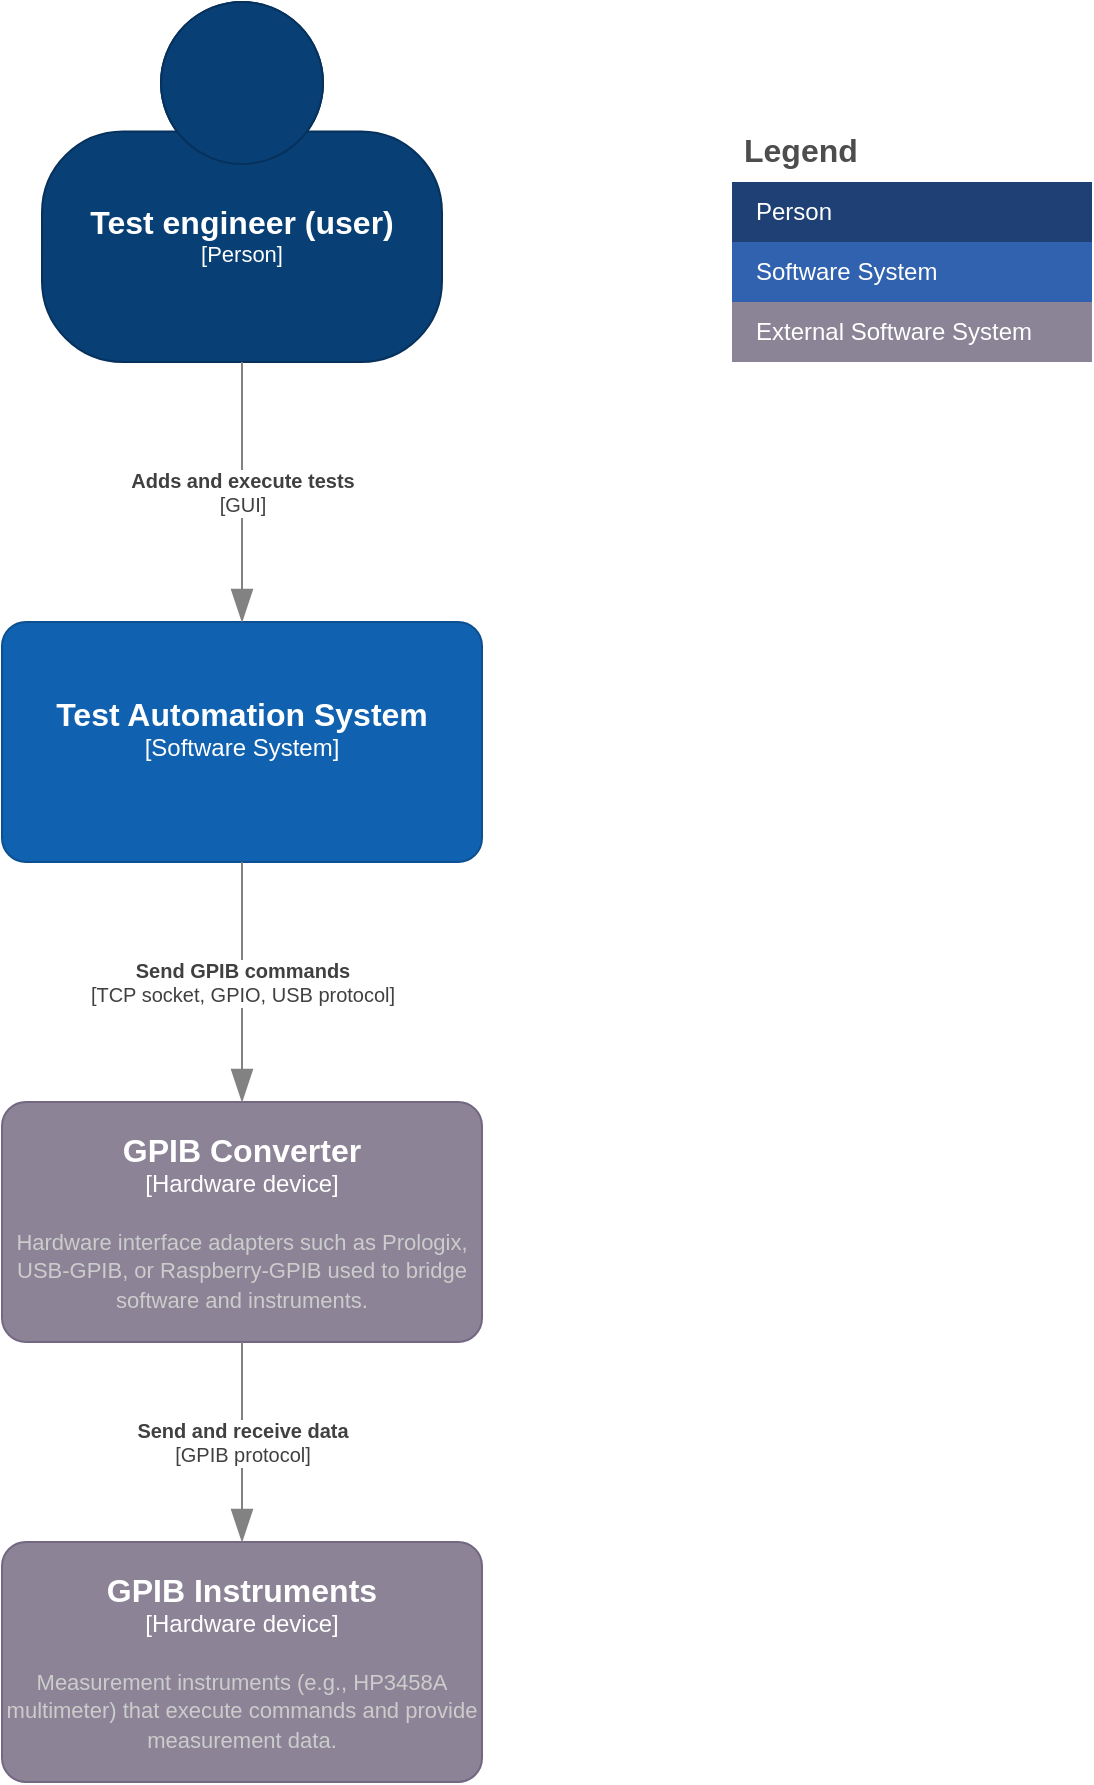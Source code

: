 <mxfile version="26.2.15" pages="4">
  <diagram name="Context" id="Ak6I_KdAtv-iRlhscQxi">
    <mxGraphModel dx="1042" dy="668" grid="1" gridSize="10" guides="1" tooltips="1" connect="1" arrows="1" fold="1" page="1" pageScale="1" pageWidth="850" pageHeight="1100" math="0" shadow="0">
      <root>
        <mxCell id="0" />
        <mxCell id="1" parent="0" />
        <object placeholders="1" c4Name="Test engineer (user)" c4Type="Person" c4Description="" label="&lt;font style=&quot;font-size: 16px&quot;&gt;&lt;b&gt;%c4Name%&lt;/b&gt;&lt;/font&gt;&lt;div&gt;[%c4Type%]&lt;/div&gt;&lt;br&gt;&lt;div&gt;&lt;font style=&quot;font-size: 11px&quot;&gt;&lt;font color=&quot;#cccccc&quot;&gt;%c4Description%&lt;/font&gt;&lt;/div&gt;" id="oRrOkvwGH_LxQ_lZZb4q-2">
          <mxCell style="html=1;fontSize=11;dashed=0;whiteSpace=wrap;fillColor=#083F75;strokeColor=#06315C;fontColor=#ffffff;shape=mxgraph.c4.person2;align=center;metaEdit=1;points=[[0.5,0,0],[1,0.5,0],[1,0.75,0],[0.75,1,0],[0.5,1,0],[0.25,1,0],[0,0.75,0],[0,0.5,0]];resizable=0;" parent="1" vertex="1">
            <mxGeometry x="325" y="20" width="200" height="180" as="geometry" />
          </mxCell>
        </object>
        <object placeholders="1" c4Name="Test Automation System" c4Type="Software System" c4Description="" label="&lt;font style=&quot;font-size: 16px&quot;&gt;&lt;b&gt;%c4Name%&lt;/b&gt;&lt;/font&gt;&lt;div&gt;[%c4Type%]&lt;/div&gt;&lt;br&gt;&lt;div&gt;&lt;font style=&quot;font-size: 11px&quot;&gt;&lt;font color=&quot;#cccccc&quot;&gt;%c4Description%&lt;/font&gt;&lt;/div&gt;" id="oRrOkvwGH_LxQ_lZZb4q-3">
          <mxCell style="rounded=1;whiteSpace=wrap;html=1;labelBackgroundColor=none;fillColor=#1061B0;fontColor=#ffffff;align=center;arcSize=10;strokeColor=#0D5091;metaEdit=1;resizable=0;points=[[0.25,0,0],[0.5,0,0],[0.75,0,0],[1,0.25,0],[1,0.5,0],[1,0.75,0],[0.75,1,0],[0.5,1,0],[0.25,1,0],[0,0.75,0],[0,0.5,0],[0,0.25,0]];" parent="1" vertex="1">
            <mxGeometry x="305" y="330" width="240" height="120" as="geometry" />
          </mxCell>
        </object>
        <object placeholders="1" c4Name="GPIB Converter" c4Type="Hardware device" c4Description="Hardware interface adapters such as Prologix, USB-GPIB, or Raspberry-GPIB used to bridge software and instruments." label="&lt;font style=&quot;font-size: 16px&quot;&gt;&lt;b&gt;%c4Name%&lt;/b&gt;&lt;/font&gt;&lt;div&gt;[%c4Type%]&lt;/div&gt;&lt;br&gt;&lt;div&gt;&lt;font style=&quot;font-size: 11px&quot;&gt;&lt;font color=&quot;#cccccc&quot;&gt;%c4Description%&lt;/font&gt;&lt;/div&gt;" id="oRrOkvwGH_LxQ_lZZb4q-4">
          <mxCell style="rounded=1;whiteSpace=wrap;html=1;labelBackgroundColor=none;fillColor=#8C8496;fontColor=#ffffff;align=center;arcSize=10;strokeColor=#736782;metaEdit=1;resizable=0;points=[[0.25,0,0],[0.5,0,0],[0.75,0,0],[1,0.25,0],[1,0.5,0],[1,0.75,0],[0.75,1,0],[0.5,1,0],[0.25,1,0],[0,0.75,0],[0,0.5,0],[0,0.25,0]];" parent="1" vertex="1">
            <mxGeometry x="305" y="570" width="240" height="120" as="geometry" />
          </mxCell>
        </object>
        <object placeholders="1" c4Name="GPIB Instruments" c4Type="Hardware device" c4Description="Measurement instruments (e.g., HP3458A multimeter) that execute commands and provide measurement data." label="&lt;font style=&quot;font-size: 16px&quot;&gt;&lt;b&gt;%c4Name%&lt;/b&gt;&lt;/font&gt;&lt;div&gt;[%c4Type%]&lt;/div&gt;&lt;br&gt;&lt;div&gt;&lt;font style=&quot;font-size: 11px&quot;&gt;&lt;font color=&quot;#cccccc&quot;&gt;%c4Description%&lt;/font&gt;&lt;/div&gt;" id="oRrOkvwGH_LxQ_lZZb4q-5">
          <mxCell style="rounded=1;whiteSpace=wrap;html=1;labelBackgroundColor=none;fillColor=#8C8496;fontColor=#ffffff;align=center;arcSize=10;strokeColor=#736782;metaEdit=1;resizable=0;points=[[0.25,0,0],[0.5,0,0],[0.75,0,0],[1,0.25,0],[1,0.5,0],[1,0.75,0],[0.75,1,0],[0.5,1,0],[0.25,1,0],[0,0.75,0],[0,0.5,0],[0,0.25,0]];" parent="1" vertex="1">
            <mxGeometry x="305" y="790" width="240" height="120" as="geometry" />
          </mxCell>
        </object>
        <mxCell id="oRrOkvwGH_LxQ_lZZb4q-6" value="Legend" style="shape=table;startSize=30;container=1;collapsible=0;childLayout=tableLayout;fontSize=16;align=left;verticalAlign=top;fillColor=none;strokeColor=none;fontColor=#4D4D4D;fontStyle=1;spacingLeft=6;spacing=0;resizable=0;" parent="1" vertex="1">
          <mxGeometry x="670" y="80" width="180" height="120" as="geometry" />
        </mxCell>
        <mxCell id="oRrOkvwGH_LxQ_lZZb4q-7" value="" style="shape=tableRow;horizontal=0;startSize=0;swimlaneHead=0;swimlaneBody=0;strokeColor=inherit;top=0;left=0;bottom=0;right=0;collapsible=0;dropTarget=0;fillColor=none;points=[[0,0.5],[1,0.5]];portConstraint=eastwest;fontSize=12;" parent="oRrOkvwGH_LxQ_lZZb4q-6" vertex="1">
          <mxGeometry y="30" width="180" height="30" as="geometry" />
        </mxCell>
        <mxCell id="oRrOkvwGH_LxQ_lZZb4q-8" value="Person" style="shape=partialRectangle;html=1;whiteSpace=wrap;connectable=0;strokeColor=inherit;overflow=hidden;fillColor=#1E4074;top=0;left=0;bottom=0;right=0;pointerEvents=1;fontSize=12;align=left;fontColor=#FFFFFF;gradientColor=none;spacingLeft=10;spacingRight=4;" parent="oRrOkvwGH_LxQ_lZZb4q-7" vertex="1">
          <mxGeometry width="180" height="30" as="geometry">
            <mxRectangle width="180" height="30" as="alternateBounds" />
          </mxGeometry>
        </mxCell>
        <mxCell id="oRrOkvwGH_LxQ_lZZb4q-9" value="" style="shape=tableRow;horizontal=0;startSize=0;swimlaneHead=0;swimlaneBody=0;strokeColor=inherit;top=0;left=0;bottom=0;right=0;collapsible=0;dropTarget=0;fillColor=none;points=[[0,0.5],[1,0.5]];portConstraint=eastwest;fontSize=12;" parent="oRrOkvwGH_LxQ_lZZb4q-6" vertex="1">
          <mxGeometry y="60" width="180" height="30" as="geometry" />
        </mxCell>
        <mxCell id="oRrOkvwGH_LxQ_lZZb4q-10" value="Software System" style="shape=partialRectangle;html=1;whiteSpace=wrap;connectable=0;strokeColor=inherit;overflow=hidden;fillColor=#3162AF;top=0;left=0;bottom=0;right=0;pointerEvents=1;fontSize=12;align=left;fontColor=#FFFFFF;gradientColor=none;spacingLeft=10;spacingRight=4;" parent="oRrOkvwGH_LxQ_lZZb4q-9" vertex="1">
          <mxGeometry width="180" height="30" as="geometry">
            <mxRectangle width="180" height="30" as="alternateBounds" />
          </mxGeometry>
        </mxCell>
        <mxCell id="oRrOkvwGH_LxQ_lZZb4q-17" value="" style="shape=tableRow;horizontal=0;startSize=0;swimlaneHead=0;swimlaneBody=0;strokeColor=inherit;top=0;left=0;bottom=0;right=0;collapsible=0;dropTarget=0;fillColor=none;points=[[0,0.5],[1,0.5]];portConstraint=eastwest;fontSize=12;" parent="oRrOkvwGH_LxQ_lZZb4q-6" vertex="1">
          <mxGeometry y="90" width="180" height="30" as="geometry" />
        </mxCell>
        <mxCell id="oRrOkvwGH_LxQ_lZZb4q-18" value="External Software System" style="shape=partialRectangle;html=1;whiteSpace=wrap;connectable=0;strokeColor=inherit;overflow=hidden;fillColor=#8b8496;top=0;left=0;bottom=0;right=0;pointerEvents=1;fontSize=12;align=left;fontColor=#FFFFFF;gradientColor=none;spacingLeft=10;spacingRight=4;" parent="oRrOkvwGH_LxQ_lZZb4q-17" vertex="1">
          <mxGeometry width="180" height="30" as="geometry">
            <mxRectangle width="180" height="30" as="alternateBounds" />
          </mxGeometry>
        </mxCell>
        <object placeholders="1" c4Type="Relationship" c4Technology="GUI" c4Description="Adds and execute tests" label="&lt;div style=&quot;text-align: left&quot;&gt;&lt;div style=&quot;text-align: center&quot;&gt;&lt;b&gt;%c4Description%&lt;/b&gt;&lt;/div&gt;&lt;div style=&quot;text-align: center&quot;&gt;[%c4Technology%]&lt;/div&gt;&lt;/div&gt;" id="oRrOkvwGH_LxQ_lZZb4q-20">
          <mxCell style="endArrow=blockThin;html=1;fontSize=10;fontColor=#404040;strokeWidth=1;endFill=1;strokeColor=#828282;elbow=vertical;metaEdit=1;endSize=14;startSize=14;jumpStyle=arc;jumpSize=16;rounded=0;edgeStyle=orthogonalEdgeStyle;exitX=0.5;exitY=1;exitDx=0;exitDy=0;exitPerimeter=0;entryX=0.5;entryY=0;entryDx=0;entryDy=0;entryPerimeter=0;" parent="1" source="oRrOkvwGH_LxQ_lZZb4q-2" target="oRrOkvwGH_LxQ_lZZb4q-3" edge="1">
            <mxGeometry width="240" relative="1" as="geometry">
              <mxPoint x="310" y="350" as="sourcePoint" />
              <mxPoint x="550" y="350" as="targetPoint" />
            </mxGeometry>
          </mxCell>
        </object>
        <object placeholders="1" c4Type="Relationship" c4Technology="TCP socket, GPIO, USB protocol" c4Description="Send GPIB commands" label="&lt;div style=&quot;text-align: left&quot;&gt;&lt;div style=&quot;text-align: center&quot;&gt;&lt;b&gt;%c4Description%&lt;/b&gt;&lt;/div&gt;&lt;div style=&quot;text-align: center&quot;&gt;[%c4Technology%]&lt;/div&gt;&lt;/div&gt;" id="oRrOkvwGH_LxQ_lZZb4q-21">
          <mxCell style="endArrow=blockThin;html=1;fontSize=10;fontColor=#404040;strokeWidth=1;endFill=1;strokeColor=#828282;elbow=vertical;metaEdit=1;endSize=14;startSize=14;jumpStyle=arc;jumpSize=16;rounded=0;edgeStyle=orthogonalEdgeStyle;entryX=0.5;entryY=0;entryDx=0;entryDy=0;entryPerimeter=0;exitX=0.5;exitY=1;exitDx=0;exitDy=0;exitPerimeter=0;" parent="1" source="oRrOkvwGH_LxQ_lZZb4q-3" target="oRrOkvwGH_LxQ_lZZb4q-4" edge="1">
            <mxGeometry width="240" relative="1" as="geometry">
              <mxPoint x="310" y="490" as="sourcePoint" />
              <mxPoint x="550" y="490" as="targetPoint" />
              <mxPoint as="offset" />
            </mxGeometry>
          </mxCell>
        </object>
        <object placeholders="1" c4Type="Relationship" c4Technology="GPIB protocol" c4Description="Send and receive data" label="&lt;div style=&quot;text-align: left&quot;&gt;&lt;div style=&quot;text-align: center&quot;&gt;&lt;b&gt;%c4Description%&lt;/b&gt;&lt;/div&gt;&lt;div style=&quot;text-align: center&quot;&gt;[%c4Technology%]&lt;/div&gt;&lt;/div&gt;" id="oRrOkvwGH_LxQ_lZZb4q-22">
          <mxCell style="endArrow=blockThin;html=1;fontSize=10;fontColor=#404040;strokeWidth=1;endFill=1;strokeColor=#828282;elbow=vertical;metaEdit=1;endSize=14;startSize=14;jumpStyle=arc;jumpSize=16;rounded=0;edgeStyle=orthogonalEdgeStyle;entryX=0.5;entryY=0;entryDx=0;entryDy=0;entryPerimeter=0;exitX=0.5;exitY=1;exitDx=0;exitDy=0;exitPerimeter=0;" parent="1" source="oRrOkvwGH_LxQ_lZZb4q-4" target="oRrOkvwGH_LxQ_lZZb4q-5" edge="1">
            <mxGeometry width="240" relative="1" as="geometry">
              <mxPoint x="310" y="720" as="sourcePoint" />
              <mxPoint x="550" y="720" as="targetPoint" />
            </mxGeometry>
          </mxCell>
        </object>
      </root>
    </mxGraphModel>
  </diagram>
  <diagram id="7HJeGZ6sF_8ROB1t0pQO" name="Container">
    <mxGraphModel dx="2131" dy="1768" grid="1" gridSize="10" guides="1" tooltips="1" connect="1" arrows="1" fold="1" page="1" pageScale="1" pageWidth="850" pageHeight="1100" math="0" shadow="0">
      <root>
        <mxCell id="0" />
        <mxCell id="1" parent="0" />
        <object placeholders="1" c4Name="Test Engine" c4Type="Container" c4Technology="Python" c4Description="Executes Robot Framework test suites (.robot files), manages test execution flow, performs assertions, and generates reports." label="&lt;font style=&quot;font-size: 16px&quot;&gt;&lt;b&gt;%c4Name%&lt;/b&gt;&lt;/font&gt;&lt;div&gt;[%c4Type%: %c4Technology%]&lt;/div&gt;&lt;br&gt;&lt;div&gt;&lt;font style=&quot;font-size: 11px&quot;&gt;&lt;font color=&quot;#E6E6E6&quot;&gt;%c4Description%&lt;/font&gt;&lt;/div&gt;" id="kdZyK3LI1PjcISS0V3Z9-1">
          <mxCell style="rounded=1;whiteSpace=wrap;html=1;fontSize=11;labelBackgroundColor=none;fillColor=#23A2D9;fontColor=#ffffff;align=center;arcSize=10;strokeColor=#0E7DAD;metaEdit=1;resizable=0;points=[[0.25,0,0],[0.5,0,0],[0.75,0,0],[1,0.25,0],[1,0.5,0],[1,0.75,0],[0.75,1,0],[0.5,1,0],[0.25,1,0],[0,0.75,0],[0,0.5,0],[0,0.25,0]];" parent="1" vertex="1">
            <mxGeometry x="310" y="240" width="240" height="120" as="geometry" />
          </mxCell>
        </object>
        <object placeholders="1" c4Name="Pymeasure Library" c4Type="Container" c4Technology="Python" c4Description="A modular abstraction layer that represents instruments (e.g., HP3458A) with common and device-specific command sets." label="&lt;font style=&quot;font-size: 16px&quot;&gt;&lt;b&gt;%c4Name%&lt;/b&gt;&lt;/font&gt;&lt;div&gt;[%c4Type%: %c4Technology%]&lt;/div&gt;&lt;br&gt;&lt;div&gt;&lt;font style=&quot;font-size: 11px&quot;&gt;&lt;font color=&quot;#E6E6E6&quot;&gt;%c4Description%&lt;/font&gt;&lt;/div&gt;" id="kdZyK3LI1PjcISS0V3Z9-2">
          <mxCell style="rounded=1;whiteSpace=wrap;html=1;fontSize=11;labelBackgroundColor=none;fillColor=#23A2D9;fontColor=#ffffff;align=center;arcSize=10;strokeColor=#0E7DAD;metaEdit=1;resizable=0;points=[[0.25,0,0],[0.5,0,0],[0.75,0,0],[1,0.25,0],[1,0.5,0],[1,0.75,0],[0.75,1,0],[0.5,1,0],[0.25,1,0],[0,0.75,0],[0,0.5,0],[0,0.25,0]];" parent="1" vertex="1">
            <mxGeometry x="830" y="240" width="240" height="120" as="geometry" />
          </mxCell>
        </object>
        <object placeholders="1" c4Type="Relationship" c4Technology="OOP Python" c4Description="Makes method calls to execute commands" label="&lt;div style=&quot;text-align: left&quot;&gt;&lt;div style=&quot;text-align: center&quot;&gt;&lt;b&gt;%c4Description%&lt;/b&gt;&lt;/div&gt;&lt;div style=&quot;text-align: center&quot;&gt;[%c4Technology%]&lt;/div&gt;&lt;/div&gt;" id="kdZyK3LI1PjcISS0V3Z9-4">
          <mxCell style="endArrow=blockThin;html=1;fontSize=10;fontColor=#404040;strokeWidth=1;endFill=1;strokeColor=#828282;elbow=vertical;metaEdit=1;endSize=14;startSize=14;jumpStyle=arc;jumpSize=16;rounded=0;edgeStyle=orthogonalEdgeStyle;entryX=0;entryY=0.5;entryDx=0;entryDy=0;entryPerimeter=0;exitX=1;exitY=0.5;exitDx=0;exitDy=0;exitPerimeter=0;" parent="1" source="kdZyK3LI1PjcISS0V3Z9-1" target="kdZyK3LI1PjcISS0V3Z9-2" edge="1">
            <mxGeometry width="240" relative="1" as="geometry">
              <mxPoint x="310" y="390" as="sourcePoint" />
              <mxPoint x="550" y="390" as="targetPoint" />
            </mxGeometry>
          </mxCell>
        </object>
        <object placeholders="1" c4Name="Kernel module (Driver)" c4Type="Container" c4Technology="linux driver" c4Description="A low-level Linux driver (such as linux-gpib) that directly manages the hardware bus" label="&lt;font style=&quot;font-size: 16px&quot;&gt;&lt;b&gt;%c4Name%&lt;/b&gt;&lt;/font&gt;&lt;div&gt;[%c4Type%: %c4Technology%]&lt;/div&gt;&lt;br&gt;&lt;div&gt;&lt;font style=&quot;font-size: 11px&quot;&gt;&lt;font color=&quot;#E6E6E6&quot;&gt;%c4Description%&lt;/font&gt;&lt;/div&gt;" id="kdZyK3LI1PjcISS0V3Z9-7">
          <mxCell style="rounded=1;whiteSpace=wrap;html=1;fontSize=11;labelBackgroundColor=none;fillColor=#23A2D9;fontColor=#ffffff;align=center;arcSize=10;strokeColor=#0E7DAD;metaEdit=1;resizable=0;points=[[0.25,0,0],[0.5,0,0],[0.75,0,0],[1,0.25,0],[1,0.5,0],[1,0.75,0],[0.75,1,0],[0.5,1,0],[0.25,1,0],[0,0.75,0],[0,0.5,0],[0,0.25,0]];" parent="1" vertex="1">
            <mxGeometry x="310" y="460" width="240" height="120" as="geometry" />
          </mxCell>
        </object>
        <object placeholders="1" c4Type="Relationship" c4Technology="Python or C library" c4Description="Makes API calls" label="&lt;div style=&quot;text-align: left&quot;&gt;&lt;div style=&quot;text-align: center&quot;&gt;&lt;b&gt;%c4Description%&lt;/b&gt;&lt;/div&gt;&lt;div style=&quot;text-align: center&quot;&gt;[%c4Technology%]&lt;/div&gt;&lt;/div&gt;" id="kdZyK3LI1PjcISS0V3Z9-8">
          <mxCell style="endArrow=blockThin;html=1;fontSize=10;fontColor=#404040;strokeWidth=1;endFill=1;strokeColor=#828282;elbow=vertical;metaEdit=1;endSize=14;startSize=14;jumpStyle=arc;jumpSize=16;rounded=0;edgeStyle=orthogonalEdgeStyle;exitX=0;exitY=0.5;exitDx=0;exitDy=0;exitPerimeter=0;entryX=1;entryY=0.5;entryDx=0;entryDy=0;entryPerimeter=0;" parent="1" source="bZZ0psono70AbAOQTgNP-1" target="kdZyK3LI1PjcISS0V3Z9-7" edge="1">
            <mxGeometry width="240" relative="1" as="geometry">
              <mxPoint x="425" y="610" as="sourcePoint" />
              <mxPoint x="305" y="410" as="targetPoint" />
            </mxGeometry>
          </mxCell>
        </object>
        <object placeholders="1" c4Name="Test Automation" c4Type="SystemScopeBoundary" c4Application="Software System" label="&lt;font style=&quot;font-size: 16px&quot;&gt;&lt;b&gt;&lt;div style=&quot;text-align: left&quot;&gt;%c4Name%&lt;/div&gt;&lt;/b&gt;&lt;/font&gt;&lt;div style=&quot;text-align: left&quot;&gt;[%c4Application%]&lt;/div&gt;" id="kdZyK3LI1PjcISS0V3Z9-9">
          <mxCell style="rounded=1;fontSize=11;whiteSpace=wrap;html=1;dashed=1;arcSize=20;fillColor=none;strokeColor=#666666;fontColor=#333333;labelBackgroundColor=none;align=left;verticalAlign=bottom;labelBorderColor=none;spacingTop=0;spacing=10;dashPattern=8 4;metaEdit=1;rotatable=0;perimeter=rectanglePerimeter;noLabel=0;labelPadding=0;allowArrows=0;connectable=0;expand=0;recursiveResize=0;editable=1;pointerEvents=0;absoluteArcSize=1;points=[[0.25,0,0],[0.5,0,0],[0.75,0,0],[1,0.25,0],[1,0.5,0],[1,0.75,0],[0.75,1,0],[0.5,1,0],[0.25,1,0],[0,0.75,0],[0,0.5,0],[0,0.25,0]];" parent="1" vertex="1">
            <mxGeometry x="-90" y="-200" width="1230" height="820" as="geometry" />
          </mxCell>
        </object>
        <object placeholders="1" c4Name="GPIB Converter" c4Type="Hardware device" c4Description="Hardware interface adapters such as Prologix, USB-GPIB, or Raspberry-GPIB used to bridge software and instruments." label="&lt;font style=&quot;font-size: 16px&quot;&gt;&lt;b&gt;%c4Name%&lt;/b&gt;&lt;/font&gt;&lt;div&gt;[%c4Type%]&lt;/div&gt;&lt;br&gt;&lt;div&gt;&lt;font style=&quot;font-size: 11px&quot;&gt;&lt;font color=&quot;#cccccc&quot;&gt;%c4Description%&lt;/font&gt;&lt;/div&gt;" id="ul71_KsyXA_xkCaZgVgA-1">
          <mxCell style="rounded=1;whiteSpace=wrap;html=1;labelBackgroundColor=none;fillColor=#8C8496;fontColor=#ffffff;align=center;arcSize=10;strokeColor=#736782;metaEdit=1;resizable=0;points=[[0.25,0,0],[0.5,0,0],[0.75,0,0],[1,0.25,0],[1,0.5,0],[1,0.75,0],[0.75,1,0],[0.5,1,0],[0.25,1,0],[0,0.75,0],[0,0.5,0],[0,0.25,0]];" parent="1" vertex="1">
            <mxGeometry x="310" y="720" width="240" height="120" as="geometry" />
          </mxCell>
        </object>
        <object placeholders="1" c4Type="Relationship" c4Technology="GPIO" c4Description="Send GPIB commands" label="&lt;div style=&quot;text-align: left&quot;&gt;&lt;div style=&quot;text-align: center&quot;&gt;&lt;b&gt;%c4Description%&lt;/b&gt;&lt;/div&gt;&lt;div style=&quot;text-align: center&quot;&gt;[%c4Technology%]&lt;/div&gt;&lt;/div&gt;" id="ylLakgrR4QWaPLQKkji0-1">
          <mxCell style="endArrow=blockThin;html=1;fontSize=10;fontColor=#404040;strokeWidth=1;endFill=1;strokeColor=#828282;elbow=vertical;metaEdit=1;endSize=14;startSize=14;jumpStyle=arc;jumpSize=16;rounded=0;edgeStyle=orthogonalEdgeStyle;exitX=0.5;exitY=1;exitDx=0;exitDy=0;exitPerimeter=0;entryX=0.5;entryY=0;entryDx=0;entryDy=0;entryPerimeter=0;" parent="1" source="kdZyK3LI1PjcISS0V3Z9-7" target="ul71_KsyXA_xkCaZgVgA-1" edge="1">
            <mxGeometry width="240" relative="1" as="geometry">
              <mxPoint x="295" y="590" as="sourcePoint" />
              <mxPoint x="730" y="720" as="targetPoint" />
            </mxGeometry>
          </mxCell>
        </object>
        <object placeholders="1" c4Name="GPIB Instruments" c4Type="Hardware device" c4Description="Measurement instruments (e.g., HP3458A multimeter) that execute commands and provide measurement data." label="&lt;font style=&quot;font-size: 16px&quot;&gt;&lt;b&gt;%c4Name%&lt;/b&gt;&lt;/font&gt;&lt;div&gt;[%c4Type%]&lt;/div&gt;&lt;br&gt;&lt;div&gt;&lt;font style=&quot;font-size: 11px&quot;&gt;&lt;font color=&quot;#cccccc&quot;&gt;%c4Description%&lt;/font&gt;&lt;/div&gt;" id="NKR2ZbQAhNrAAtqzpdp3-1">
          <mxCell style="rounded=1;whiteSpace=wrap;html=1;labelBackgroundColor=none;fillColor=#8C8496;fontColor=#ffffff;align=center;arcSize=10;strokeColor=#736782;metaEdit=1;resizable=0;points=[[0.25,0,0],[0.5,0,0],[0.75,0,0],[1,0.25,0],[1,0.5,0],[1,0.75,0],[0.75,1,0],[0.5,1,0],[0.25,1,0],[0,0.75,0],[0,0.5,0],[0,0.25,0]];" parent="1" vertex="1">
            <mxGeometry x="750" y="720" width="240" height="120" as="geometry" />
          </mxCell>
        </object>
        <object placeholders="1" c4Type="Relationship" c4Technology="GPIB protocol" c4Description="Send and receive data" label="&lt;div style=&quot;text-align: left&quot;&gt;&lt;div style=&quot;text-align: center&quot;&gt;&lt;b&gt;%c4Description%&lt;/b&gt;&lt;/div&gt;&lt;div style=&quot;text-align: center&quot;&gt;[%c4Technology%]&lt;/div&gt;&lt;/div&gt;" id="NKR2ZbQAhNrAAtqzpdp3-2">
          <mxCell style="endArrow=blockThin;html=1;fontSize=10;fontColor=#404040;strokeWidth=1;endFill=1;strokeColor=#828282;elbow=vertical;metaEdit=1;endSize=14;startSize=14;jumpStyle=arc;jumpSize=16;rounded=0;edgeStyle=orthogonalEdgeStyle;entryX=0;entryY=0.5;entryDx=0;entryDy=0;entryPerimeter=0;exitX=1;exitY=0.5;exitDx=0;exitDy=0;exitPerimeter=0;" parent="1" source="ul71_KsyXA_xkCaZgVgA-1" target="NKR2ZbQAhNrAAtqzpdp3-1" edge="1">
            <mxGeometry width="240" relative="1" as="geometry">
              <mxPoint x="445" y="1430" as="sourcePoint" />
              <mxPoint x="570" y="1460" as="targetPoint" />
            </mxGeometry>
          </mxCell>
        </object>
        <object placeholders="1" c4Name="Streamlit GUI" c4Type="Container" c4Technology="Python" c4Description="Provides a web-based interface to control and monitor laboratory instruments and visualize results." label="&lt;font style=&quot;font-size: 16px&quot;&gt;&lt;b&gt;%c4Name%&lt;/b&gt;&lt;/font&gt;&lt;div&gt;[%c4Type%:&amp;nbsp;%c4Technology%]&lt;/div&gt;&lt;br&gt;&lt;div&gt;&lt;font style=&quot;font-size: 11px&quot;&gt;&lt;font color=&quot;#E6E6E6&quot;&gt;%c4Description%&lt;/font&gt;&lt;/div&gt;" id="-unZj9PWqz5lQOog2OC7-1">
          <mxCell style="shape=mxgraph.c4.webBrowserContainer2;whiteSpace=wrap;html=1;boundedLbl=1;rounded=0;labelBackgroundColor=none;strokeColor=#118ACD;fillColor=#23A2D9;strokeColor=#118ACD;strokeColor2=#0E7DAD;fontSize=12;fontColor=#ffffff;align=center;metaEdit=1;points=[[0.5,0,0],[1,0.25,0],[1,0.5,0],[1,0.75,0],[0.5,1,0],[0,0.75,0],[0,0.5,0],[0,0.25,0]];resizable=0;" parent="1" vertex="1">
            <mxGeometry x="310" y="-90" width="240" height="160" as="geometry" />
          </mxCell>
        </object>
        <object placeholders="1" c4Type="Relationship" c4Technology="Python" c4Description="Interact with an specific device" label="&lt;div style=&quot;text-align: left&quot;&gt;&lt;div style=&quot;text-align: center&quot;&gt;&lt;b&gt;%c4Description%&lt;/b&gt;&lt;/div&gt;&lt;div style=&quot;text-align: center&quot;&gt;[%c4Technology%]&lt;/div&gt;&lt;/div&gt;" id="-unZj9PWqz5lQOog2OC7-4">
          <mxCell style="endArrow=blockThin;html=1;fontSize=10;fontColor=#404040;strokeWidth=1;endFill=1;strokeColor=#828282;elbow=vertical;metaEdit=1;endSize=14;startSize=14;jumpStyle=arc;jumpSize=16;rounded=0;edgeStyle=orthogonalEdgeStyle;entryX=0.5;entryY=0;entryDx=0;entryDy=0;entryPerimeter=0;exitX=1;exitY=0.5;exitDx=0;exitDy=0;exitPerimeter=0;" parent="1" source="-unZj9PWqz5lQOog2OC7-1" target="kdZyK3LI1PjcISS0V3Z9-2" edge="1">
            <mxGeometry width="240" relative="1" as="geometry">
              <mxPoint x="425" y="150" as="sourcePoint" />
              <mxPoint x="430" y="120" as="targetPoint" />
            </mxGeometry>
          </mxCell>
        </object>
        <object placeholders="1" c4Name="Test engineer (user)" c4Type="Person" c4Description="" label="&lt;font style=&quot;font-size: 16px&quot;&gt;&lt;b&gt;%c4Name%&lt;/b&gt;&lt;/font&gt;&lt;div&gt;[%c4Type%]&lt;/div&gt;&lt;br&gt;&lt;div&gt;&lt;font style=&quot;font-size: 11px&quot;&gt;&lt;font color=&quot;#cccccc&quot;&gt;%c4Description%&lt;/font&gt;&lt;/div&gt;" id="y4HSz3hyYOWsCfa2al1v-1">
          <mxCell style="html=1;fontSize=11;dashed=0;whiteSpace=wrap;fillColor=#083F75;strokeColor=#06315C;fontColor=#ffffff;shape=mxgraph.c4.person2;align=center;metaEdit=1;points=[[0.5,0,0],[1,0.5,0],[1,0.75,0],[0.75,1,0],[0.5,1,0],[0.25,1,0],[0,0.75,0],[0,0.5,0]];resizable=0;" parent="1" vertex="1">
            <mxGeometry x="330" y="-420" width="200" height="180" as="geometry" />
          </mxCell>
        </object>
        <object placeholders="1" c4Type="Relationship" id="Rhe5MELGsiJsG7n3pQPu-4">
          <mxCell style="endArrow=blockThin;html=1;fontSize=10;fontColor=#404040;strokeWidth=1;endFill=1;strokeColor=#828282;elbow=vertical;metaEdit=1;endSize=14;startSize=14;jumpStyle=arc;jumpSize=16;rounded=0;edgeStyle=orthogonalEdgeStyle;exitX=0.5;exitY=1;exitDx=0;exitDy=0;exitPerimeter=0;entryX=0.5;entryY=0;entryDx=0;entryDy=0;entryPerimeter=0;" parent="1" source="y4HSz3hyYOWsCfa2al1v-1" target="-unZj9PWqz5lQOog2OC7-1" edge="1">
            <mxGeometry width="240" relative="1" as="geometry">
              <mxPoint x="230" y="-350" as="sourcePoint" />
              <mxPoint x="470" y="-350" as="targetPoint" />
            </mxGeometry>
          </mxCell>
        </object>
        <mxCell id="o7PZlWjHbCDb7-1NswMr-1" value="Legend" style="shape=table;startSize=30;container=1;collapsible=0;childLayout=tableLayout;fontSize=16;align=left;verticalAlign=top;fillColor=none;strokeColor=none;fontColor=#4D4D4D;fontStyle=1;spacingLeft=6;spacing=0;resizable=0;" parent="1" vertex="1">
          <mxGeometry x="940" y="-420" width="180" height="180" as="geometry" />
        </mxCell>
        <mxCell id="o7PZlWjHbCDb7-1NswMr-2" value="" style="shape=tableRow;horizontal=0;startSize=0;swimlaneHead=0;swimlaneBody=0;strokeColor=inherit;top=0;left=0;bottom=0;right=0;collapsible=0;dropTarget=0;fillColor=none;points=[[0,0.5],[1,0.5]];portConstraint=eastwest;fontSize=12;" parent="o7PZlWjHbCDb7-1NswMr-1" vertex="1">
          <mxGeometry y="30" width="180" height="30" as="geometry" />
        </mxCell>
        <mxCell id="o7PZlWjHbCDb7-1NswMr-3" value="Person" style="shape=partialRectangle;html=1;whiteSpace=wrap;connectable=0;strokeColor=inherit;overflow=hidden;fillColor=#1E4074;top=0;left=0;bottom=0;right=0;pointerEvents=1;fontSize=12;align=left;fontColor=#FFFFFF;gradientColor=none;spacingLeft=10;spacingRight=4;" parent="o7PZlWjHbCDb7-1NswMr-2" vertex="1">
          <mxGeometry width="180" height="30" as="geometry">
            <mxRectangle width="180" height="30" as="alternateBounds" />
          </mxGeometry>
        </mxCell>
        <mxCell id="o7PZlWjHbCDb7-1NswMr-4" value="" style="shape=tableRow;horizontal=0;startSize=0;swimlaneHead=0;swimlaneBody=0;strokeColor=inherit;top=0;left=0;bottom=0;right=0;collapsible=0;dropTarget=0;fillColor=none;points=[[0,0.5],[1,0.5]];portConstraint=eastwest;fontSize=12;" parent="o7PZlWjHbCDb7-1NswMr-1" vertex="1">
          <mxGeometry y="60" width="180" height="30" as="geometry" />
        </mxCell>
        <mxCell id="o7PZlWjHbCDb7-1NswMr-5" value="Software System" style="shape=partialRectangle;html=1;whiteSpace=wrap;connectable=0;strokeColor=inherit;overflow=hidden;fillColor=#3162AF;top=0;left=0;bottom=0;right=0;pointerEvents=1;fontSize=12;align=left;fontColor=#FFFFFF;gradientColor=none;spacingLeft=10;spacingRight=4;" parent="o7PZlWjHbCDb7-1NswMr-4" vertex="1">
          <mxGeometry width="180" height="30" as="geometry">
            <mxRectangle width="180" height="30" as="alternateBounds" />
          </mxGeometry>
        </mxCell>
        <mxCell id="o7PZlWjHbCDb7-1NswMr-6" value="" style="shape=tableRow;horizontal=0;startSize=0;swimlaneHead=0;swimlaneBody=0;strokeColor=inherit;top=0;left=0;bottom=0;right=0;collapsible=0;dropTarget=0;fillColor=none;points=[[0,0.5],[1,0.5]];portConstraint=eastwest;fontSize=12;" parent="o7PZlWjHbCDb7-1NswMr-1" vertex="1">
          <mxGeometry y="90" width="180" height="30" as="geometry" />
        </mxCell>
        <mxCell id="o7PZlWjHbCDb7-1NswMr-7" value="Container" style="shape=partialRectangle;html=1;whiteSpace=wrap;connectable=0;strokeColor=inherit;overflow=hidden;fillColor=#52a2d8;top=0;left=0;bottom=0;right=0;pointerEvents=1;fontSize=12;align=left;fontColor=#FFFFFF;gradientColor=none;spacingLeft=10;spacingRight=4;" parent="o7PZlWjHbCDb7-1NswMr-6" vertex="1">
          <mxGeometry width="180" height="30" as="geometry">
            <mxRectangle width="180" height="30" as="alternateBounds" />
          </mxGeometry>
        </mxCell>
        <mxCell id="o7PZlWjHbCDb7-1NswMr-8" value="" style="shape=tableRow;horizontal=0;startSize=0;swimlaneHead=0;swimlaneBody=0;strokeColor=inherit;top=0;left=0;bottom=0;right=0;collapsible=0;dropTarget=0;fillColor=none;points=[[0,0.5],[1,0.5]];portConstraint=eastwest;fontSize=12;" parent="o7PZlWjHbCDb7-1NswMr-1" vertex="1">
          <mxGeometry y="120" width="180" height="30" as="geometry" />
        </mxCell>
        <mxCell id="o7PZlWjHbCDb7-1NswMr-9" value="Component" style="shape=partialRectangle;html=1;whiteSpace=wrap;connectable=0;strokeColor=inherit;overflow=hidden;fillColor=#7dbef2;top=0;left=0;bottom=0;right=0;pointerEvents=1;fontSize=12;align=left;fontColor=#FFFFFF;gradientColor=none;spacingLeft=10;spacingRight=4;" parent="o7PZlWjHbCDb7-1NswMr-8" vertex="1">
          <mxGeometry width="180" height="30" as="geometry">
            <mxRectangle width="180" height="30" as="alternateBounds" />
          </mxGeometry>
        </mxCell>
        <mxCell id="o7PZlWjHbCDb7-1NswMr-12" value="" style="shape=tableRow;horizontal=0;startSize=0;swimlaneHead=0;swimlaneBody=0;strokeColor=inherit;top=0;left=0;bottom=0;right=0;collapsible=0;dropTarget=0;fillColor=none;points=[[0,0.5],[1,0.5]];portConstraint=eastwest;fontSize=12;" parent="o7PZlWjHbCDb7-1NswMr-1" vertex="1">
          <mxGeometry y="150" width="180" height="30" as="geometry" />
        </mxCell>
        <mxCell id="o7PZlWjHbCDb7-1NswMr-13" value="External Software System" style="shape=partialRectangle;html=1;whiteSpace=wrap;connectable=0;strokeColor=inherit;overflow=hidden;fillColor=#8b8496;top=0;left=0;bottom=0;right=0;pointerEvents=1;fontSize=12;align=left;fontColor=#FFFFFF;gradientColor=none;spacingLeft=10;spacingRight=4;" parent="o7PZlWjHbCDb7-1NswMr-12" vertex="1">
          <mxGeometry width="180" height="30" as="geometry">
            <mxRectangle width="180" height="30" as="alternateBounds" />
          </mxGeometry>
        </mxCell>
        <object placeholders="1" c4Name="PyVISA Library" c4Type="Container" c4Technology="Python" c4Description="Provides communication with instruments over multiple interfaces such as GPIB, USB, Ethernet, and serial." label="&lt;font style=&quot;font-size: 16px&quot;&gt;&lt;b&gt;%c4Name%&lt;/b&gt;&lt;/font&gt;&lt;div&gt;[%c4Type%: %c4Technology%]&lt;/div&gt;&lt;br&gt;&lt;div&gt;&lt;font style=&quot;font-size: 11px&quot;&gt;&lt;font color=&quot;#E6E6E6&quot;&gt;%c4Description%&lt;/font&gt;&lt;/div&gt;" id="bZZ0psono70AbAOQTgNP-1">
          <mxCell style="rounded=1;whiteSpace=wrap;html=1;fontSize=11;labelBackgroundColor=none;fillColor=#23A2D9;fontColor=#ffffff;align=center;arcSize=10;strokeColor=#0E7DAD;metaEdit=1;resizable=0;points=[[0.25,0,0],[0.5,0,0],[0.75,0,0],[1,0.25,0],[1,0.5,0],[1,0.75,0],[0.75,1,0],[0.5,1,0],[0.25,1,0],[0,0.75,0],[0,0.5,0],[0,0.25,0]];" parent="1" vertex="1">
            <mxGeometry x="830" y="460" width="240" height="120" as="geometry" />
          </mxCell>
        </object>
        <object placeholders="1" c4Type="Relationship" c4Technology="OOP Python" c4Description="Makes method calls to read or write" label="&lt;div style=&quot;text-align: left&quot;&gt;&lt;div style=&quot;text-align: center&quot;&gt;&lt;b&gt;%c4Description%&lt;/b&gt;&lt;/div&gt;&lt;div style=&quot;text-align: center&quot;&gt;[%c4Technology%]&lt;/div&gt;&lt;/div&gt;" id="bZZ0psono70AbAOQTgNP-2">
          <mxCell style="endArrow=blockThin;html=1;fontSize=10;fontColor=#404040;strokeWidth=1;endFill=1;strokeColor=#828282;elbow=vertical;metaEdit=1;endSize=14;startSize=14;jumpStyle=arc;jumpSize=16;rounded=0;edgeStyle=orthogonalEdgeStyle;entryX=0.5;entryY=0;entryDx=0;entryDy=0;entryPerimeter=0;exitX=0.5;exitY=1;exitDx=0;exitDy=0;exitPerimeter=0;" parent="1" source="kdZyK3LI1PjcISS0V3Z9-2" target="bZZ0psono70AbAOQTgNP-1" edge="1">
            <mxGeometry width="240" relative="1" as="geometry">
              <mxPoint x="470" y="610" as="sourcePoint" />
              <mxPoint x="650" y="640" as="targetPoint" />
            </mxGeometry>
          </mxCell>
        </object>
        <object placeholders="1" c4Type="Relationship" c4Description="Triggers run tests" label="&lt;div style=&quot;text-align: left&quot;&gt;&lt;div style=&quot;text-align: center&quot;&gt;&lt;b&gt;%c4Description%&lt;/b&gt;&lt;/div&gt;" id="yO2atzXmdowE40UhW9i8-1">
          <mxCell style="endArrow=blockThin;html=1;fontSize=10;fontColor=#404040;strokeWidth=1;endFill=1;strokeColor=#828282;elbow=vertical;metaEdit=1;endSize=14;startSize=14;jumpStyle=arc;jumpSize=16;rounded=0;edgeStyle=orthogonalEdgeStyle;exitX=0.5;exitY=1;exitDx=0;exitDy=0;exitPerimeter=0;entryX=0.5;entryY=0;entryDx=0;entryDy=0;entryPerimeter=0;" parent="1" source="-unZj9PWqz5lQOog2OC7-1" target="kdZyK3LI1PjcISS0V3Z9-1" edge="1">
            <mxGeometry width="240" relative="1" as="geometry">
              <mxPoint x="540" y="180" as="sourcePoint" />
              <mxPoint x="620" y="230" as="targetPoint" />
            </mxGeometry>
          </mxCell>
        </object>
        <object placeholders="1" c4Name="Test Event Broker" c4Type="Container" c4Technology="Redis" c4Description="Acts as a message broker for publishing test execution events, log messages, and device status updates in real time to monitoring interfaces and dashboards." label="&lt;font style=&quot;font-size: 16px&quot;&gt;&lt;b&gt;%c4Name%&lt;/b&gt;&lt;/font&gt;&lt;div&gt;[%c4Type%:&amp;nbsp;%c4Technology%]&lt;/div&gt;&lt;br&gt;&lt;div&gt;&lt;font style=&quot;font-size: 11px&quot;&gt;&lt;font color=&quot;#E6E6E6&quot;&gt;%c4Description%&lt;/font&gt;&lt;/div&gt;" id="yO2atzXmdowE40UhW9i8-3">
          <mxCell style="shape=cylinder3;size=15;direction=south;whiteSpace=wrap;html=1;boundedLbl=1;rounded=0;labelBackgroundColor=none;fillColor=#23A2D9;fontSize=12;fontColor=#ffffff;align=center;strokeColor=#0E7DAD;metaEdit=1;points=[[0.5,0,0],[1,0.25,0],[1,0.5,0],[1,0.75,0],[0.5,1,0],[0,0.75,0],[0,0.5,0],[0,0.25,0]];resizable=0;" parent="1" vertex="1">
            <mxGeometry x="-50" y="110" width="240" height="120" as="geometry" />
          </mxCell>
        </object>
        <object placeholders="1" c4Type="Relationship" id="yO2atzXmdowE40UhW9i8-5">
          <mxCell style="endArrow=blockThin;html=1;fontSize=10;fontColor=#404040;strokeWidth=1;endFill=1;strokeColor=#828282;elbow=vertical;metaEdit=1;endSize=14;startSize=14;jumpStyle=arc;jumpSize=16;rounded=0;edgeStyle=orthogonalEdgeStyle;entryX=0;entryY=0.5;entryDx=0;entryDy=0;entryPerimeter=0;exitX=0;exitY=0.5;exitDx=0;exitDy=0;exitPerimeter=0;" parent="1" source="yO2atzXmdowE40UhW9i8-3" target="-unZj9PWqz5lQOog2OC7-1" edge="1">
            <mxGeometry width="240" relative="1" as="geometry">
              <mxPoint x="10" y="-1" as="sourcePoint" />
              <mxPoint x="250" y="-1" as="targetPoint" />
            </mxGeometry>
          </mxCell>
        </object>
        <object placeholders="1" c4Type="Relationship" c4Technology="Python" c4Description="publishes test execution events" label="&lt;div style=&quot;text-align: left&quot;&gt;&lt;div style=&quot;text-align: center&quot;&gt;&lt;b&gt;%c4Description%&lt;/b&gt;&lt;/div&gt;&lt;div style=&quot;text-align: center&quot;&gt;[%c4Technology%]&lt;/div&gt;&lt;/div&gt;" id="NlPr-VnZVPvunLh-O8k3-1">
          <mxCell style="endArrow=blockThin;html=1;fontSize=10;fontColor=#404040;strokeWidth=1;endFill=1;strokeColor=#828282;elbow=vertical;metaEdit=1;endSize=14;startSize=14;jumpStyle=arc;jumpSize=16;rounded=0;edgeStyle=orthogonalEdgeStyle;entryX=1;entryY=0.5;entryDx=0;entryDy=0;entryPerimeter=0;exitX=0;exitY=0.5;exitDx=0;exitDy=0;exitPerimeter=0;" parent="1" source="kdZyK3LI1PjcISS0V3Z9-1" target="yO2atzXmdowE40UhW9i8-3" edge="1">
            <mxGeometry width="240" relative="1" as="geometry">
              <mxPoint y="380" as="sourcePoint" />
              <mxPoint x="240" y="380" as="targetPoint" />
            </mxGeometry>
          </mxCell>
        </object>
        <object placeholders="1" c4Type="Relationship" c4Technology="TCP socket, USB protocol" c4Description="Send GPIB commands" label="&lt;div style=&quot;text-align: left&quot;&gt;&lt;div style=&quot;text-align: center&quot;&gt;&lt;b&gt;%c4Description%&lt;/b&gt;&lt;/div&gt;&lt;div style=&quot;text-align: center&quot;&gt;[%c4Technology%]&lt;/div&gt;&lt;/div&gt;" id="OFBBTP1j-UJcetplqy_5-1">
          <mxCell style="endArrow=blockThin;html=1;fontSize=10;fontColor=#404040;strokeWidth=1;endFill=1;strokeColor=#828282;elbow=vertical;metaEdit=1;endSize=14;startSize=14;jumpStyle=arc;jumpSize=16;rounded=0;edgeStyle=orthogonalEdgeStyle;exitX=0.25;exitY=1;exitDx=0;exitDy=0;exitPerimeter=0;entryX=0.75;entryY=0;entryDx=0;entryDy=0;entryPerimeter=0;" edge="1" parent="1" source="bZZ0psono70AbAOQTgNP-1" target="ul71_KsyXA_xkCaZgVgA-1">
            <mxGeometry width="240" relative="1" as="geometry">
              <mxPoint x="680" y="590" as="sourcePoint" />
              <mxPoint x="680" y="730" as="targetPoint" />
              <Array as="points">
                <mxPoint x="890" y="650" />
                <mxPoint x="490" y="650" />
              </Array>
            </mxGeometry>
          </mxCell>
        </object>
      </root>
    </mxGraphModel>
  </diagram>
  <diagram id="2vWBLnXVvn2O7zaYtzU4" name="Component">
    <mxGraphModel dx="1042" dy="1734" grid="1" gridSize="10" guides="1" tooltips="1" connect="1" arrows="1" fold="1" page="1" pageScale="1" pageWidth="850" pageHeight="1100" math="0" shadow="0">
      <root>
        <mxCell id="0" />
        <mxCell id="1" parent="0" />
        <object placeholders="1" c4Type="Relationship" id="CDz7VgLGz-OS0sBvLZOM-1">
          <mxCell style="endArrow=blockThin;html=1;fontSize=10;fontColor=#404040;strokeWidth=1;endFill=1;strokeColor=#828282;elbow=vertical;metaEdit=1;endSize=14;startSize=14;jumpStyle=arc;jumpSize=16;rounded=0;edgeStyle=orthogonalEdgeStyle;exitX=0.5;exitY=1;exitDx=0;exitDy=0;exitPerimeter=0;entryX=0.5;entryY=0;entryDx=0;entryDy=0;entryPerimeter=0;" parent="1" source="IGGX8g2ftUM0knhKxLfd-3" target="qd6eLbUhaN3754Ad9guz-2" edge="1">
            <mxGeometry width="240" relative="1" as="geometry">
              <mxPoint x="650" y="910" as="sourcePoint" />
              <mxPoint x="890" y="910" as="targetPoint" />
              <Array as="points">
                <mxPoint x="320" y="860" />
                <mxPoint x="680" y="860" />
              </Array>
            </mxGeometry>
          </mxCell>
        </object>
        <object placeholders="1" c4Type="Relationship" id="-oFpkrUce5xRwuD1ZznD-2">
          <mxCell style="endArrow=blockThin;html=1;fontSize=10;fontColor=#404040;strokeWidth=1;endFill=1;strokeColor=#828282;elbow=vertical;metaEdit=1;endSize=14;startSize=14;jumpStyle=arc;jumpSize=16;rounded=0;edgeStyle=orthogonalEdgeStyle;exitX=0.5;exitY=1;exitDx=0;exitDy=0;exitPerimeter=0;entryX=0.5;entryY=0;entryDx=0;entryDy=0;entryPerimeter=0;" parent="1" source="mgdMgfy9OmBmgsAJy-E1-1" target="RFTZFhGWtYytPNJbfbBQ-1" edge="1">
            <mxGeometry width="240" relative="1" as="geometry">
              <mxPoint x="650" y="2090" as="sourcePoint" />
              <mxPoint x="890" y="2090" as="targetPoint" />
            </mxGeometry>
          </mxCell>
        </object>
        <object placeholders="1" c4Name="Test Engine" c4Type="ContainerScopeBoundary" c4Application="Container" label="&lt;font style=&quot;font-size: 16px&quot;&gt;&lt;b&gt;&lt;div style=&quot;text-align: left&quot;&gt;%c4Name%&lt;/div&gt;&lt;/b&gt;&lt;/font&gt;&lt;div style=&quot;text-align: left&quot;&gt;[%c4Application%]&lt;/div&gt;" id="B7IvYHJjrv7m4tln7L0J-1">
          <mxCell style="rounded=1;fontSize=11;whiteSpace=wrap;html=1;dashed=1;arcSize=20;fillColor=none;strokeColor=#666666;fontColor=#333333;labelBackgroundColor=none;align=left;verticalAlign=bottom;labelBorderColor=none;spacingTop=0;spacing=10;dashPattern=8 4;metaEdit=1;rotatable=0;perimeter=rectanglePerimeter;noLabel=0;labelPadding=0;allowArrows=0;connectable=0;expand=0;recursiveResize=0;editable=1;pointerEvents=0;absoluteArcSize=1;points=[[0.25,0,0],[0.5,0,0],[0.75,0,0],[1,0.25,0],[1,0.5,0],[1,0.75,0],[0.75,1,0],[0.5,1,0],[0.25,1,0],[0,0.75,0],[0,0.5,0],[0,0.25,0]];" parent="1" vertex="1">
            <mxGeometry x="120" y="250" width="410" height="260" as="geometry" />
          </mxCell>
        </object>
        <object placeholders="1" c4Name="Instrument Layer" c4Type="Component" c4Technology="Python" c4Description="Defines common functions, Device Implementations and high-level functions for measurement." label="&lt;font style=&quot;font-size: 16px&quot;&gt;&lt;b&gt;%c4Name%&lt;/b&gt;&lt;/font&gt;&lt;div&gt;[%c4Type%: %c4Technology%]&lt;/div&gt;&lt;br&gt;&lt;div&gt;&lt;font style=&quot;font-size: 11px&quot;&gt;%c4Description%&lt;/font&gt;&lt;/div&gt;" id="IGGX8g2ftUM0knhKxLfd-3">
          <mxCell style="rounded=1;whiteSpace=wrap;html=1;labelBackgroundColor=none;fillColor=#63BEF2;fontColor=#ffffff;align=center;arcSize=6;strokeColor=#2086C9;metaEdit=1;resizable=0;points=[[0.25,0,0],[0.5,0,0],[0.75,0,0],[1,0.25,0],[1,0.5,0],[1,0.75,0],[0.75,1,0],[0.5,1,0],[0.25,1,0],[0,0.75,0],[0,0.5,0],[0,0.25,0]];" parent="1" vertex="1">
            <mxGeometry x="200" y="610" width="240" height="120" as="geometry" />
          </mxCell>
        </object>
        <object placeholders="1" c4Name="Pymeasure" c4Type="ContainerScopeBoundary" c4Application="Container" label="&lt;font style=&quot;font-size: 16px&quot;&gt;&lt;b&gt;&lt;div style=&quot;text-align: left&quot;&gt;%c4Name%&lt;/div&gt;&lt;/b&gt;&lt;/font&gt;&lt;div style=&quot;text-align: left&quot;&gt;[%c4Application%]&lt;/div&gt;" id="IGGX8g2ftUM0knhKxLfd-4">
          <mxCell style="rounded=1;fontSize=11;whiteSpace=wrap;html=1;dashed=1;arcSize=20;fillColor=none;strokeColor=#666666;fontColor=#333333;labelBackgroundColor=none;align=left;verticalAlign=bottom;labelBorderColor=none;spacingTop=0;spacing=10;dashPattern=8 4;metaEdit=1;rotatable=0;perimeter=rectanglePerimeter;noLabel=0;labelPadding=0;allowArrows=0;connectable=0;expand=0;recursiveResize=0;editable=1;pointerEvents=0;absoluteArcSize=1;points=[[0.25,0,0],[0.5,0,0],[0.75,0,0],[1,0.25,0],[1,0.5,0],[1,0.75,0],[0.75,1,0],[0.5,1,0],[0.25,1,0],[0,0.75,0],[0,0.5,0],[0,0.25,0]];" parent="1" vertex="1">
            <mxGeometry x="120" y="557.5" width="410" height="225" as="geometry" />
          </mxCell>
        </object>
        <object placeholders="1" c4Name="Kernel Module" c4Type="ContainerScopeBoundary" c4Application="Container" label="&lt;font style=&quot;font-size: 16px&quot;&gt;&lt;b&gt;&lt;div style=&quot;text-align: left&quot;&gt;%c4Name%&lt;/div&gt;&lt;/b&gt;&lt;/font&gt;&lt;div style=&quot;text-align: left&quot;&gt;[%c4Application%]&lt;/div&gt;" id="IGGX8g2ftUM0knhKxLfd-7">
          <mxCell style="rounded=1;fontSize=11;whiteSpace=wrap;html=1;dashed=1;arcSize=20;fillColor=none;strokeColor=#666666;fontColor=#333333;labelBackgroundColor=none;align=left;verticalAlign=bottom;labelBorderColor=none;spacingTop=0;spacing=10;dashPattern=8 4;metaEdit=1;rotatable=0;perimeter=rectanglePerimeter;noLabel=0;labelPadding=0;allowArrows=0;connectable=0;expand=0;recursiveResize=0;editable=1;pointerEvents=0;absoluteArcSize=1;points=[[0.25,0,0],[0.5,0,0],[0.75,0,0],[1,0.25,0],[1,0.5,0],[1,0.75,0],[0.75,1,0],[0.5,1,0],[0.25,1,0],[0,0.75,0],[0,0.5,0],[0,0.25,0]];" parent="1" vertex="1">
            <mxGeometry x="120" y="1510" width="400" height="270" as="geometry" />
          </mxCell>
        </object>
        <object placeholders="1" c4Name="Linux-gpib (gpib-bitbang driver)" c4Type="Component" c4Technology="C/Kernel module" c4Description=" allows GPIB communication using general-purpose I/O (GPIO) pins by manually toggling signals in software (bit-banging)." label="&lt;font style=&quot;font-size: 16px&quot;&gt;&lt;b&gt;%c4Name%&lt;/b&gt;&lt;/font&gt;&lt;div&gt;[%c4Type%: %c4Technology%]&lt;/div&gt;&lt;br&gt;&lt;div&gt;&lt;font style=&quot;font-size: 11px&quot;&gt;%c4Description%&lt;/font&gt;&lt;/div&gt;" id="IGGX8g2ftUM0knhKxLfd-9">
          <mxCell style="rounded=1;whiteSpace=wrap;html=1;labelBackgroundColor=none;fillColor=#63BEF2;fontColor=#ffffff;align=center;arcSize=6;strokeColor=#2086C9;metaEdit=1;resizable=0;points=[[0.25,0,0],[0.5,0,0],[0.75,0,0],[1,0.25,0],[1,0.5,0],[1,0.75,0],[0.75,1,0],[0.5,1,0],[0.25,1,0],[0,0.75,0],[0,0.5,0],[0,0.25,0]];" parent="1" vertex="1">
            <mxGeometry x="200" y="1570" width="240" height="120" as="geometry" />
          </mxCell>
        </object>
        <mxCell id="pP9T4YArgu2Ndquxu6BM-1" value="Legend" style="shape=table;startSize=30;container=1;collapsible=0;childLayout=tableLayout;fontSize=16;align=left;verticalAlign=top;fillColor=none;strokeColor=none;fontColor=#4D4D4D;fontStyle=1;spacingLeft=6;spacing=0;resizable=0;" parent="1" vertex="1">
          <mxGeometry x="980" y="-155" width="180" height="180" as="geometry" />
        </mxCell>
        <mxCell id="pP9T4YArgu2Ndquxu6BM-2" value="" style="shape=tableRow;horizontal=0;startSize=0;swimlaneHead=0;swimlaneBody=0;strokeColor=inherit;top=0;left=0;bottom=0;right=0;collapsible=0;dropTarget=0;fillColor=none;points=[[0,0.5],[1,0.5]];portConstraint=eastwest;fontSize=12;" parent="pP9T4YArgu2Ndquxu6BM-1" vertex="1">
          <mxGeometry y="30" width="180" height="30" as="geometry" />
        </mxCell>
        <mxCell id="pP9T4YArgu2Ndquxu6BM-3" value="Person" style="shape=partialRectangle;html=1;whiteSpace=wrap;connectable=0;strokeColor=inherit;overflow=hidden;fillColor=#1E4074;top=0;left=0;bottom=0;right=0;pointerEvents=1;fontSize=12;align=left;fontColor=#FFFFFF;gradientColor=none;spacingLeft=10;spacingRight=4;" parent="pP9T4YArgu2Ndquxu6BM-2" vertex="1">
          <mxGeometry width="180" height="30" as="geometry">
            <mxRectangle width="180" height="30" as="alternateBounds" />
          </mxGeometry>
        </mxCell>
        <mxCell id="pP9T4YArgu2Ndquxu6BM-4" value="" style="shape=tableRow;horizontal=0;startSize=0;swimlaneHead=0;swimlaneBody=0;strokeColor=inherit;top=0;left=0;bottom=0;right=0;collapsible=0;dropTarget=0;fillColor=none;points=[[0,0.5],[1,0.5]];portConstraint=eastwest;fontSize=12;" parent="pP9T4YArgu2Ndquxu6BM-1" vertex="1">
          <mxGeometry y="60" width="180" height="30" as="geometry" />
        </mxCell>
        <mxCell id="pP9T4YArgu2Ndquxu6BM-5" value="Software System" style="shape=partialRectangle;html=1;whiteSpace=wrap;connectable=0;strokeColor=inherit;overflow=hidden;fillColor=#3162AF;top=0;left=0;bottom=0;right=0;pointerEvents=1;fontSize=12;align=left;fontColor=#FFFFFF;gradientColor=none;spacingLeft=10;spacingRight=4;" parent="pP9T4YArgu2Ndquxu6BM-4" vertex="1">
          <mxGeometry width="180" height="30" as="geometry">
            <mxRectangle width="180" height="30" as="alternateBounds" />
          </mxGeometry>
        </mxCell>
        <mxCell id="pP9T4YArgu2Ndquxu6BM-6" value="" style="shape=tableRow;horizontal=0;startSize=0;swimlaneHead=0;swimlaneBody=0;strokeColor=inherit;top=0;left=0;bottom=0;right=0;collapsible=0;dropTarget=0;fillColor=none;points=[[0,0.5],[1,0.5]];portConstraint=eastwest;fontSize=12;" parent="pP9T4YArgu2Ndquxu6BM-1" vertex="1">
          <mxGeometry y="90" width="180" height="30" as="geometry" />
        </mxCell>
        <mxCell id="pP9T4YArgu2Ndquxu6BM-7" value="Container" style="shape=partialRectangle;html=1;whiteSpace=wrap;connectable=0;strokeColor=inherit;overflow=hidden;fillColor=#52a2d8;top=0;left=0;bottom=0;right=0;pointerEvents=1;fontSize=12;align=left;fontColor=#FFFFFF;gradientColor=none;spacingLeft=10;spacingRight=4;" parent="pP9T4YArgu2Ndquxu6BM-6" vertex="1">
          <mxGeometry width="180" height="30" as="geometry">
            <mxRectangle width="180" height="30" as="alternateBounds" />
          </mxGeometry>
        </mxCell>
        <mxCell id="pP9T4YArgu2Ndquxu6BM-8" value="" style="shape=tableRow;horizontal=0;startSize=0;swimlaneHead=0;swimlaneBody=0;strokeColor=inherit;top=0;left=0;bottom=0;right=0;collapsible=0;dropTarget=0;fillColor=none;points=[[0,0.5],[1,0.5]];portConstraint=eastwest;fontSize=12;" parent="pP9T4YArgu2Ndquxu6BM-1" vertex="1">
          <mxGeometry y="120" width="180" height="30" as="geometry" />
        </mxCell>
        <mxCell id="pP9T4YArgu2Ndquxu6BM-9" value="Component" style="shape=partialRectangle;html=1;whiteSpace=wrap;connectable=0;strokeColor=inherit;overflow=hidden;fillColor=#7dbef2;top=0;left=0;bottom=0;right=0;pointerEvents=1;fontSize=12;align=left;fontColor=#FFFFFF;gradientColor=none;spacingLeft=10;spacingRight=4;" parent="pP9T4YArgu2Ndquxu6BM-8" vertex="1">
          <mxGeometry width="180" height="30" as="geometry">
            <mxRectangle width="180" height="30" as="alternateBounds" />
          </mxGeometry>
        </mxCell>
        <mxCell id="pP9T4YArgu2Ndquxu6BM-10" value="" style="shape=tableRow;horizontal=0;startSize=0;swimlaneHead=0;swimlaneBody=0;strokeColor=inherit;top=0;left=0;bottom=0;right=0;collapsible=0;dropTarget=0;fillColor=none;points=[[0,0.5],[1,0.5]];portConstraint=eastwest;fontSize=12;" parent="pP9T4YArgu2Ndquxu6BM-1" vertex="1">
          <mxGeometry y="150" width="180" height="30" as="geometry" />
        </mxCell>
        <mxCell id="pP9T4YArgu2Ndquxu6BM-11" value="External Software System" style="shape=partialRectangle;html=1;whiteSpace=wrap;connectable=0;strokeColor=inherit;overflow=hidden;fillColor=#8b8496;top=0;left=0;bottom=0;right=0;pointerEvents=1;fontSize=12;align=left;fontColor=#FFFFFF;gradientColor=none;spacingLeft=10;spacingRight=4;" parent="pP9T4YArgu2Ndquxu6BM-10" vertex="1">
          <mxGeometry width="180" height="30" as="geometry">
            <mxRectangle width="180" height="30" as="alternateBounds" />
          </mxGeometry>
        </mxCell>
        <object placeholders="1" c4Name="Prologix" c4Type="Hardware device" c4Description="GPIB-to-Ethernet adapter that enables computers to control GPIB instruments via network interfaces." label="&lt;font style=&quot;font-size: 16px&quot;&gt;&lt;b&gt;%c4Name%&lt;/b&gt;&lt;/font&gt;&lt;div&gt;[%c4Type%]&lt;/div&gt;&lt;br&gt;&lt;div&gt;&lt;font style=&quot;font-size: 11px&quot;&gt;&lt;font color=&quot;#cccccc&quot;&gt;%c4Description%&lt;/font&gt;&lt;/div&gt;" id="mgdMgfy9OmBmgsAJy-E1-1">
          <mxCell style="rounded=1;whiteSpace=wrap;html=1;labelBackgroundColor=none;fillColor=#8C8496;fontColor=#ffffff;align=center;arcSize=10;strokeColor=#736782;metaEdit=1;resizable=0;points=[[0.25,0,0],[0.5,0,0],[0.75,0,0],[1,0.25,0],[1,0.5,0],[1,0.75,0],[0.75,1,0],[0.5,1,0],[0.25,1,0],[0,0.75,0],[0,0.5,0],[0,0.25,0]];" parent="1" vertex="1">
            <mxGeometry x="560" y="1910" width="240" height="120" as="geometry" />
          </mxCell>
        </object>
        <object placeholders="1" c4Type="Relationship" c4Technology="Python/C" c4Description="Call low-level C functions" label="&lt;div style=&quot;text-align: left&quot;&gt;&lt;div style=&quot;text-align: center&quot;&gt;&lt;b&gt;%c4Description%&lt;/b&gt;&lt;/div&gt;&lt;div style=&quot;text-align: center&quot;&gt;[%c4Technology%]&lt;/div&gt;&lt;/div&gt;" id="Mh4zOZgZ7-ByaxhQydfn-1">
          <mxCell style="endArrow=blockThin;html=1;fontSize=10;fontColor=#404040;strokeWidth=1;endFill=1;strokeColor=#828282;elbow=vertical;metaEdit=1;endSize=14;startSize=14;jumpStyle=arc;jumpSize=16;rounded=0;edgeStyle=orthogonalEdgeStyle;entryX=0.25;entryY=0;entryDx=0;entryDy=0;entryPerimeter=0;exitX=0.25;exitY=1;exitDx=0;exitDy=0;exitPerimeter=0;" parent="1" source="onZ1GaD4V7mjjb_FK5kN-1" target="IGGX8g2ftUM0knhKxLfd-9" edge="1">
            <mxGeometry width="240" relative="1" as="geometry">
              <mxPoint x="840" y="1540" as="sourcePoint" />
              <mxPoint x="900" y="1615" as="targetPoint" />
            </mxGeometry>
          </mxCell>
        </object>
        <object placeholders="1" c4Type="Relationship" c4Technology="OOP Python" c4Description="Makes method calls to execute commands" label="&lt;div style=&quot;text-align: left&quot;&gt;&lt;div style=&quot;text-align: center&quot;&gt;&lt;b&gt;%c4Description%&lt;/b&gt;&lt;/div&gt;&lt;div style=&quot;text-align: center&quot;&gt;[%c4Technology%]&lt;/div&gt;&lt;/div&gt;" id="5iBL28XrsFtYDvF7WrQV-1">
          <mxCell style="endArrow=blockThin;html=1;fontSize=10;fontColor=#404040;strokeWidth=1;endFill=1;strokeColor=#828282;elbow=vertical;metaEdit=1;endSize=14;startSize=14;jumpStyle=arc;jumpSize=16;rounded=0;edgeStyle=orthogonalEdgeStyle;entryX=0.5;entryY=0;entryDx=0;entryDy=0;entryPerimeter=0;exitX=0.5;exitY=1;exitDx=0;exitDy=0;exitPerimeter=0;" parent="1" source="YOnZSDhrHFCZCCj7zAaP-2" target="IGGX8g2ftUM0knhKxLfd-3" edge="1">
            <mxGeometry width="240" relative="1" as="geometry">
              <mxPoint x="480" y="410" as="sourcePoint" />
              <mxPoint x="830" y="490" as="targetPoint" />
            </mxGeometry>
          </mxCell>
        </object>
        <object placeholders="1" c4Name="Rapberry-pi" c4Type="Hardware device" c4Description="The Raspberry Pi uses the Elektronikon GPIB shield to interface with GPIB instruments.&#xa;" label="&lt;font style=&quot;font-size: 16px&quot;&gt;&lt;b&gt;%c4Name%&lt;/b&gt;&lt;/font&gt;&lt;div&gt;[%c4Type%]&lt;/div&gt;&lt;br&gt;&lt;div&gt;&lt;font style=&quot;font-size: 11px&quot;&gt;&lt;font color=&quot;#cccccc&quot;&gt;%c4Description%&lt;/font&gt;&lt;/div&gt;" id="UjJEL6lSUF0znPM4AdFe-1">
          <mxCell style="rounded=1;whiteSpace=wrap;html=1;labelBackgroundColor=none;fillColor=#8C8496;fontColor=#ffffff;align=center;arcSize=10;strokeColor=#736782;metaEdit=1;resizable=0;points=[[0.25,0,0],[0.5,0,0],[0.75,0,0],[1,0.25,0],[1,0.5,0],[1,0.75,0],[0.75,1,0],[0.5,1,0],[0.25,1,0],[0,0.75,0],[0,0.5,0],[0,0.25,0]];" parent="1" vertex="1">
            <mxGeometry x="200" y="1910" width="240" height="120" as="geometry" />
          </mxCell>
        </object>
        <object placeholders="1" c4Type="Relationship" c4Technology="GPIO" c4Description="Send GPIB commands" label="&lt;div style=&quot;text-align: left&quot;&gt;&lt;div style=&quot;text-align: center&quot;&gt;&lt;b&gt;%c4Description%&lt;/b&gt;&lt;/div&gt;&lt;div style=&quot;text-align: center&quot;&gt;[%c4Technology%]&lt;/div&gt;&lt;/div&gt;" id="UjJEL6lSUF0znPM4AdFe-2">
          <mxCell style="endArrow=blockThin;html=1;fontSize=10;fontColor=#404040;strokeWidth=1;endFill=1;strokeColor=#828282;elbow=vertical;metaEdit=1;endSize=14;startSize=14;jumpStyle=arc;jumpSize=16;rounded=0;edgeStyle=orthogonalEdgeStyle;exitX=0.5;exitY=1;exitDx=0;exitDy=0;exitPerimeter=0;entryX=0.5;entryY=0;entryDx=0;entryDy=0;entryPerimeter=0;" parent="1" source="IGGX8g2ftUM0knhKxLfd-9" target="UjJEL6lSUF0znPM4AdFe-1" edge="1">
            <mxGeometry width="240" relative="1" as="geometry">
              <mxPoint x="100" y="1840" as="sourcePoint" />
              <mxPoint x="290" y="2080" as="targetPoint" />
            </mxGeometry>
          </mxCell>
        </object>
        <object placeholders="1" c4Name="PyVISA (Direct)" c4Type="Component" c4Technology="Python" c4Description="Communicates with instruments directly through locally available drivers (e.g., GPIB via linux-gpib, USB, Serial)." label="&lt;font style=&quot;font-size: 16px&quot;&gt;&lt;b&gt;%c4Name%&lt;/b&gt;&lt;/font&gt;&lt;div&gt;[%c4Type%: %c4Technology%]&lt;/div&gt;&lt;br&gt;&lt;div&gt;&lt;font style=&quot;font-size: 11px&quot;&gt;%c4Description%&lt;/font&gt;&lt;/div&gt;" id="onZ1GaD4V7mjjb_FK5kN-1">
          <mxCell style="rounded=1;whiteSpace=wrap;html=1;labelBackgroundColor=none;fillColor=#63BEF2;fontColor=#ffffff;align=center;arcSize=6;strokeColor=#2086C9;metaEdit=1;resizable=0;points=[[0.25,0,0],[0.5,0,0],[0.75,0,0],[1,0.25,0],[1,0.5,0],[1,0.75,0],[0.75,1,0],[0.5,1,0],[0.25,1,0],[0,0.75,0],[0,0.5,0],[0,0.25,0]];" parent="1" vertex="1">
            <mxGeometry x="200" y="952.5" width="240" height="120" as="geometry" />
          </mxCell>
        </object>
        <object placeholders="1" c4Name="PyVISA" c4Type="ContainerScopeBoundary" c4Application="Container" label="&lt;font style=&quot;font-size: 16px&quot;&gt;&lt;b&gt;&lt;div style=&quot;text-align: left&quot;&gt;%c4Name%&lt;/div&gt;&lt;/b&gt;&lt;/font&gt;&lt;div style=&quot;text-align: left&quot;&gt;[%c4Application%]&lt;/div&gt;" id="onZ1GaD4V7mjjb_FK5kN-2">
          <mxCell style="rounded=1;fontSize=11;whiteSpace=wrap;html=1;dashed=1;arcSize=20;fillColor=none;strokeColor=#666666;fontColor=#333333;labelBackgroundColor=none;align=left;verticalAlign=bottom;labelBorderColor=none;spacingTop=0;spacing=10;dashPattern=8 4;metaEdit=1;rotatable=0;perimeter=rectanglePerimeter;noLabel=0;labelPadding=0;allowArrows=0;connectable=0;expand=0;recursiveResize=0;editable=1;pointerEvents=0;absoluteArcSize=1;points=[[0.25,0,0],[0.5,0,0],[0.75,0,0],[1,0.25,0],[1,0.5,0],[1,0.75,0],[0.75,1,0],[0.5,1,0],[0.25,1,0],[0,0.75,0],[0,0.5,0],[0,0.25,0]];" parent="1" vertex="1">
            <mxGeometry x="120" y="900" width="760" height="510" as="geometry" />
          </mxCell>
        </object>
        <object placeholders="1" c4Type="Relationship" c4Technology="Python" c4Description="Makes high level send/receive method call" label="&lt;div style=&quot;text-align: left&quot;&gt;&lt;div style=&quot;text-align: center&quot;&gt;&lt;b&gt;%c4Description%&lt;/b&gt;&lt;/div&gt;&lt;div style=&quot;text-align: center&quot;&gt;[%c4Technology%]&lt;/div&gt;&lt;/div&gt;" id="Mzgi13mSb4xzbFnYxwP_-3">
          <mxCell style="endArrow=blockThin;html=1;fontSize=10;fontColor=#404040;strokeWidth=1;endFill=1;strokeColor=#828282;elbow=vertical;metaEdit=1;endSize=14;startSize=14;jumpStyle=arc;jumpSize=16;rounded=0;edgeStyle=orthogonalEdgeStyle;exitX=0.5;exitY=1;exitDx=0;exitDy=0;exitPerimeter=0;entryX=0.5;entryY=0;entryDx=0;entryDy=0;entryPerimeter=0;" parent="1" source="IGGX8g2ftUM0knhKxLfd-3" target="onZ1GaD4V7mjjb_FK5kN-1" edge="1">
            <mxGeometry x="-0.281" width="240" relative="1" as="geometry">
              <mxPoint x="320" y="720" as="sourcePoint" />
              <mxPoint x="310" y="870" as="targetPoint" />
              <mxPoint as="offset" />
            </mxGeometry>
          </mxCell>
        </object>
        <object placeholders="1" c4Type="Relationship" c4Technology="Python" c4Description="RPC send/recieve over TCP network" label="&lt;div style=&quot;text-align: left&quot;&gt;&lt;div style=&quot;text-align: center&quot;&gt;&lt;b&gt;%c4Description%&lt;/b&gt;&lt;/div&gt;&lt;div style=&quot;text-align: center&quot;&gt;[%c4Technology%]&lt;/div&gt;&lt;/div&gt;" id="Mzgi13mSb4xzbFnYxwP_-7">
          <mxCell style="endArrow=blockThin;html=1;fontSize=10;fontColor=#404040;strokeWidth=1;endFill=1;strokeColor=#828282;elbow=vertical;metaEdit=1;endSize=14;startSize=14;jumpStyle=arc;jumpSize=16;rounded=0;edgeStyle=orthogonalEdgeStyle;entryX=0.5;entryY=0;entryDx=0;entryDy=0;entryPerimeter=0;exitX=0.5;exitY=1;exitDx=0;exitDy=0;exitPerimeter=0;" parent="1" source="qd6eLbUhaN3754Ad9guz-2" target="qd6eLbUhaN3754Ad9guz-3" edge="1">
            <mxGeometry width="240" relative="1" as="geometry">
              <mxPoint x="890" y="1260" as="sourcePoint" />
              <mxPoint x="1060" y="1367.5" as="targetPoint" />
              <Array as="points" />
            </mxGeometry>
          </mxCell>
        </object>
        <object placeholders="1" c4Name="Test engineer (user)" c4Type="Person" c4Description="" label="&lt;font style=&quot;font-size: 16px&quot;&gt;&lt;b&gt;%c4Name%&lt;/b&gt;&lt;/font&gt;&lt;div&gt;[%c4Type%]&lt;/div&gt;&lt;br&gt;&lt;div&gt;&lt;font style=&quot;font-size: 11px&quot;&gt;&lt;font color=&quot;#cccccc&quot;&gt;%c4Description%&lt;/font&gt;&lt;/div&gt;" id="UTNDfSqFqWi0gktDnIce-1">
          <mxCell style="html=1;fontSize=11;dashed=0;whiteSpace=wrap;fillColor=#083F75;strokeColor=#06315C;fontColor=#ffffff;shape=mxgraph.c4.person2;align=center;metaEdit=1;points=[[0.5,0,0],[1,0.5,0],[1,0.75,0],[0.75,1,0],[0.5,1,0],[0.25,1,0],[0,0.75,0],[0,0.5,0]];resizable=0;" parent="1" vertex="1">
            <mxGeometry x="380" y="-430" width="200" height="180" as="geometry" />
          </mxCell>
        </object>
        <object placeholders="1" c4Name="Streamlit GUI" c4Type="ContainerScopeBoundary" c4Application="Container" label="&lt;font style=&quot;font-size: 16px&quot;&gt;&lt;b&gt;&lt;div style=&quot;text-align: left&quot;&gt;%c4Name%&lt;/div&gt;&lt;/b&gt;&lt;/font&gt;&lt;div style=&quot;text-align: left&quot;&gt;[%c4Application%]&lt;/div&gt;" id="YOnZSDhrHFCZCCj7zAaP-1">
          <mxCell style="rounded=1;fontSize=11;whiteSpace=wrap;html=1;dashed=1;arcSize=20;fillColor=none;strokeColor=#666666;fontColor=#333333;labelBackgroundColor=none;align=left;verticalAlign=bottom;labelBorderColor=none;spacingTop=0;spacing=10;dashPattern=8 4;metaEdit=1;rotatable=0;perimeter=rectanglePerimeter;noLabel=0;labelPadding=0;allowArrows=0;connectable=0;expand=0;recursiveResize=0;editable=1;pointerEvents=0;absoluteArcSize=1;points=[[0.25,0,0],[0.5,0,0],[0.75,0,0],[1,0.25,0],[1,0.5,0],[1,0.75,0],[0.75,1,0],[0.5,1,0],[0.25,1,0],[0,0.75,0],[0,0.5,0],[0,0.25,0]];" parent="1" vertex="1">
            <mxGeometry x="120" y="-160" width="720" height="290" as="geometry" />
          </mxCell>
        </object>
        <object placeholders="1" c4Name="Robot Framework" c4Type="Component" c4Technology="Python Library" c4Description="Consumes .robot files that define automated test suites, keywords, variables, and test steps to validate functionality, manage execution flow, and generate structured reports." label="&lt;font style=&quot;font-size: 16px&quot;&gt;&lt;b&gt;%c4Name%&lt;/b&gt;&lt;/font&gt;&lt;div&gt;[%c4Type%: %c4Technology%]&lt;/div&gt;&lt;br&gt;&lt;div&gt;&lt;font style=&quot;font-size: 11px&quot;&gt;%c4Description%&lt;/font&gt;&lt;/div&gt;" id="YOnZSDhrHFCZCCj7zAaP-2">
          <mxCell style="rounded=1;whiteSpace=wrap;html=1;labelBackgroundColor=none;fillColor=#63BEF2;fontColor=#ffffff;align=center;arcSize=6;strokeColor=#2086C9;metaEdit=1;resizable=0;points=[[0.25,0,0],[0.5,0,0],[0.75,0,0],[1,0.25,0],[1,0.5,0],[1,0.75,0],[0.75,1,0],[0.5,1,0],[0.25,1,0],[0,0.75,0],[0,0.5,0],[0,0.25,0]];" parent="1" vertex="1">
            <mxGeometry x="200" y="300" width="240" height="120" as="geometry" />
          </mxCell>
        </object>
        <object placeholders="1" c4Name="Device Control UI" c4Type="Component" c4Technology="Streamlit" c4Description="Provides a Streamlit-based interface for direct, device-specific communication, allowing users to send commands, adjust configurations, and visualize responses from individual instruments." label="&lt;font style=&quot;font-size: 16px&quot;&gt;&lt;b&gt;%c4Name%&lt;/b&gt;&lt;/font&gt;&lt;div&gt;[%c4Type%: %c4Technology%]&lt;/div&gt;&lt;br&gt;&lt;div&gt;&lt;font style=&quot;font-size: 11px&quot;&gt;%c4Description%&lt;/font&gt;&lt;/div&gt;" id="1jrybC-ynR9Ah77c9o6Q-1">
          <mxCell style="rounded=1;whiteSpace=wrap;html=1;labelBackgroundColor=none;fillColor=#63BEF2;fontColor=#ffffff;align=center;arcSize=6;strokeColor=#2086C9;metaEdit=1;resizable=0;points=[[0.25,0,0],[0.5,0,0],[0.75,0,0],[1,0.25,0],[1,0.5,0],[1,0.75,0],[0.75,1,0],[0.5,1,0],[0.25,1,0],[0,0.75,0],[0,0.5,0],[0,0.25,0]];" parent="1" vertex="1">
            <mxGeometry x="520" y="-95" width="240" height="120" as="geometry" />
          </mxCell>
        </object>
        <object placeholders="1" c4Name="Test Management UI" c4Type="Component" c4Technology="Streamlit" c4Description="A Streamlit-based dashboard for running automated test suites, monitoring execution progress, viewing test results, and tracking the real-time status of all connected devices." label="&lt;font style=&quot;font-size: 16px&quot;&gt;&lt;b&gt;%c4Name%&lt;/b&gt;&lt;/font&gt;&lt;div&gt;[%c4Type%: %c4Technology%]&lt;/div&gt;&lt;br&gt;&lt;div&gt;&lt;font style=&quot;font-size: 11px&quot;&gt;%c4Description%&lt;/font&gt;&lt;/div&gt;" id="1jrybC-ynR9Ah77c9o6Q-2">
          <mxCell style="rounded=1;whiteSpace=wrap;html=1;labelBackgroundColor=none;fillColor=#63BEF2;fontColor=#ffffff;align=center;arcSize=6;strokeColor=#2086C9;metaEdit=1;resizable=0;points=[[0.25,0,0],[0.5,0,0],[0.75,0,0],[1,0.25,0],[1,0.5,0],[1,0.75,0],[0.75,1,0],[0.5,1,0],[0.25,1,0],[0,0.75,0],[0,0.5,0],[0,0.25,0]];" parent="1" vertex="1">
            <mxGeometry x="200" y="-95" width="240" height="120" as="geometry" />
          </mxCell>
        </object>
        <object placeholders="1" c4Type="Relationship" c4Description="Triggers test execution" label="&lt;div style=&quot;text-align: left&quot;&gt;&lt;div style=&quot;text-align: center&quot;&gt;&lt;b&gt;%c4Description%&lt;/b&gt;&lt;/div&gt;" id="nk9xtxuqTwnB3ElvGwAp-1">
          <mxCell style="endArrow=blockThin;html=1;fontSize=10;fontColor=#404040;strokeWidth=1;endFill=1;strokeColor=#828282;elbow=vertical;metaEdit=1;endSize=14;startSize=14;jumpStyle=arc;jumpSize=16;rounded=0;edgeStyle=orthogonalEdgeStyle;exitX=0.25;exitY=1;exitDx=0;exitDy=0;exitPerimeter=0;entryX=0.25;entryY=0;entryDx=0;entryDy=0;entryPerimeter=0;" parent="1" source="1jrybC-ynR9Ah77c9o6Q-2" target="YOnZSDhrHFCZCCj7zAaP-2" edge="1">
            <mxGeometry width="240" relative="1" as="geometry">
              <mxPoint x="430" y="70" as="sourcePoint" />
              <mxPoint x="430" y="240" as="targetPoint" />
            </mxGeometry>
          </mxCell>
        </object>
        <object placeholders="1" c4Name="Test Event Broker" c4Type="Container" c4Technology="Redis" c4Description="Acts as a message broker for publishing test execution events, log messages, and device status updates in real time to monitoring interfaces and dashboards." label="&lt;font style=&quot;font-size: 16px&quot;&gt;&lt;b&gt;%c4Name%&lt;/b&gt;&lt;/font&gt;&lt;div&gt;[%c4Type%:&amp;nbsp;%c4Technology%]&lt;/div&gt;&lt;br&gt;&lt;div&gt;&lt;font style=&quot;font-size: 11px&quot;&gt;&lt;font color=&quot;#E6E6E6&quot;&gt;%c4Description%&lt;/font&gt;&lt;/div&gt;" id="-wvAufZZbtBuN0chOJmX-1">
          <mxCell style="shape=cylinder3;size=15;direction=south;whiteSpace=wrap;html=1;boundedLbl=1;rounded=0;labelBackgroundColor=none;fillColor=#23A2D9;fontSize=12;fontColor=#ffffff;align=center;strokeColor=#0E7DAD;metaEdit=1;points=[[0.5,0,0],[1,0.25,0],[1,0.5,0],[1,0.75,0],[0.5,1,0],[0,0.75,0],[0,0.5,0],[0,0.25,0]];resizable=0;" parent="1" vertex="1">
            <mxGeometry x="910" y="300" width="240" height="120" as="geometry" />
          </mxCell>
        </object>
        <object placeholders="1" c4Type="Relationship" c4Technology="Python" c4Description="publishes test execution events" label="&lt;div style=&quot;text-align: left&quot;&gt;&lt;div style=&quot;text-align: center&quot;&gt;&lt;b&gt;%c4Description%&lt;/b&gt;&lt;/div&gt;&lt;div style=&quot;text-align: center&quot;&gt;[%c4Technology%]&lt;/div&gt;&lt;/div&gt;" id="-wvAufZZbtBuN0chOJmX-2">
          <mxCell style="endArrow=blockThin;html=1;fontSize=10;fontColor=#404040;strokeWidth=1;endFill=1;strokeColor=#828282;elbow=vertical;metaEdit=1;endSize=14;startSize=14;jumpStyle=arc;jumpSize=16;rounded=0;edgeStyle=orthogonalEdgeStyle;exitX=1;exitY=0.5;exitDx=0;exitDy=0;exitPerimeter=0;entryX=0.5;entryY=1;entryDx=0;entryDy=0;entryPerimeter=0;" parent="1" source="YOnZSDhrHFCZCCj7zAaP-2" target="-wvAufZZbtBuN0chOJmX-1" edge="1">
            <mxGeometry x="0.319" width="240" relative="1" as="geometry">
              <mxPoint x="1070" y="330" as="sourcePoint" />
              <mxPoint x="820" y="240" as="targetPoint" />
              <mxPoint x="1" as="offset" />
            </mxGeometry>
          </mxCell>
        </object>
        <object placeholders="1" c4Type="Relationship" id="-wvAufZZbtBuN0chOJmX-3">
          <mxCell style="endArrow=blockThin;html=1;fontSize=10;fontColor=#404040;strokeWidth=1;endFill=1;strokeColor=#828282;elbow=vertical;metaEdit=1;endSize=14;startSize=14;jumpStyle=arc;jumpSize=16;rounded=0;edgeStyle=orthogonalEdgeStyle;entryX=0.75;entryY=1;entryDx=0;entryDy=0;entryPerimeter=0;exitX=0;exitY=0.5;exitDx=0;exitDy=0;exitPerimeter=0;" parent="1" source="-wvAufZZbtBuN0chOJmX-1" target="1jrybC-ynR9Ah77c9o6Q-2" edge="1">
            <mxGeometry width="240" relative="1" as="geometry">
              <mxPoint x="640" y="180" as="sourcePoint" />
              <mxPoint x="880" y="180" as="targetPoint" />
              <Array as="points">
                <mxPoint x="1030" y="190" />
                <mxPoint x="380" y="190" />
              </Array>
            </mxGeometry>
          </mxCell>
        </object>
        <object placeholders="1" c4Type="Relationship" c4Technology="OOP Python" c4Description="Makes method calls to execute commands" label="&lt;div style=&quot;text-align: left&quot;&gt;&lt;div style=&quot;text-align: center&quot;&gt;&lt;b&gt;%c4Description%&lt;/b&gt;&lt;/div&gt;&lt;div style=&quot;text-align: center&quot;&gt;[%c4Technology%]&lt;/div&gt;&lt;/div&gt;" id="qd6eLbUhaN3754Ad9guz-1">
          <mxCell style="endArrow=blockThin;html=1;fontSize=10;fontColor=#404040;strokeWidth=1;endFill=1;strokeColor=#828282;elbow=vertical;metaEdit=1;endSize=14;startSize=14;jumpStyle=arc;jumpSize=16;rounded=0;edgeStyle=orthogonalEdgeStyle;entryX=1;entryY=0.25;entryDx=0;entryDy=0;entryPerimeter=0;exitX=0.5;exitY=1;exitDx=0;exitDy=0;exitPerimeter=0;" parent="1" source="1jrybC-ynR9Ah77c9o6Q-1" target="IGGX8g2ftUM0knhKxLfd-3" edge="1">
            <mxGeometry width="240" relative="1" as="geometry">
              <mxPoint x="450" y="400" as="sourcePoint" />
              <mxPoint x="790" y="610" as="targetPoint" />
            </mxGeometry>
          </mxCell>
        </object>
        <object placeholders="1" c4Name="PyVISA (Proxy)" c4Type="Component" c4Technology="Python" c4Description="Sends instrument commands via RPC calls to a remote PyVISA-server process, enabling access to devices over the network or from isolated environments." label="&lt;font style=&quot;font-size: 16px&quot;&gt;&lt;b&gt;%c4Name%&lt;/b&gt;&lt;/font&gt;&lt;div&gt;[%c4Type%: %c4Technology%]&lt;/div&gt;&lt;br&gt;&lt;div&gt;&lt;font style=&quot;font-size: 11px&quot;&gt;%c4Description%&lt;/font&gt;&lt;/div&gt;" id="qd6eLbUhaN3754Ad9guz-2">
          <mxCell style="rounded=1;whiteSpace=wrap;html=1;labelBackgroundColor=none;fillColor=#63BEF2;fontColor=#ffffff;align=center;arcSize=6;strokeColor=#2086C9;metaEdit=1;resizable=0;points=[[0.25,0,0],[0.5,0,0],[0.75,0,0],[1,0.25,0],[1,0.5,0],[1,0.75,0],[0.75,1,0],[0.5,1,0],[0.25,1,0],[0,0.75,0],[0,0.5,0],[0,0.25,0]];" parent="1" vertex="1">
            <mxGeometry x="560" y="952.5" width="240" height="120" as="geometry" />
          </mxCell>
        </object>
        <object placeholders="1" c4Name="PyVISA-server" c4Type="Component" c4Technology="Python" c4Description="Exposes VISA resources over RPC, receiving commands from the PyVISA proxy backend." label="&lt;font style=&quot;font-size: 16px&quot;&gt;&lt;b&gt;%c4Name%&lt;/b&gt;&lt;/font&gt;&lt;div&gt;[%c4Type%: %c4Technology%]&lt;/div&gt;&lt;br&gt;&lt;div&gt;&lt;font style=&quot;font-size: 11px&quot;&gt;%c4Description%&lt;/font&gt;&lt;/div&gt;" id="qd6eLbUhaN3754Ad9guz-3">
          <mxCell style="rounded=1;whiteSpace=wrap;html=1;labelBackgroundColor=none;fillColor=#63BEF2;fontColor=#ffffff;align=center;arcSize=6;strokeColor=#2086C9;metaEdit=1;resizable=0;points=[[0.25,0,0],[0.5,0,0],[0.75,0,0],[1,0.25,0],[1,0.5,0],[1,0.75,0],[0.75,1,0],[0.5,1,0],[0.25,1,0],[0,0.75,0],[0,0.5,0],[0,0.25,0]];" parent="1" vertex="1">
            <mxGeometry x="560" y="1220" width="240" height="120" as="geometry" />
          </mxCell>
        </object>
        <object placeholders="1" c4Type="Relationship" c4Technology="Python/C" c4Description="Call low-level C functions" label="&lt;div style=&quot;text-align: left&quot;&gt;&lt;div style=&quot;text-align: center&quot;&gt;&lt;b&gt;%c4Description%&lt;/b&gt;&lt;/div&gt;&lt;div style=&quot;text-align: center&quot;&gt;[%c4Technology%]&lt;/div&gt;&lt;/div&gt;" id="QLUexRmzQK8OQ7CSrNnj-1">
          <mxCell style="endArrow=blockThin;html=1;fontSize=10;fontColor=#404040;strokeWidth=1;endFill=1;strokeColor=#828282;elbow=vertical;metaEdit=1;endSize=14;startSize=14;jumpStyle=arc;jumpSize=16;rounded=0;edgeStyle=orthogonalEdgeStyle;entryX=0.75;entryY=0;entryDx=0;entryDy=0;entryPerimeter=0;exitX=0.5;exitY=1;exitDx=0;exitDy=0;exitPerimeter=0;" parent="1" source="qd6eLbUhaN3754Ad9guz-3" target="IGGX8g2ftUM0knhKxLfd-9" edge="1">
            <mxGeometry width="240" relative="1" as="geometry">
              <mxPoint x="440" y="1360" as="sourcePoint" />
              <mxPoint x="440" y="1807" as="targetPoint" />
            </mxGeometry>
          </mxCell>
        </object>
        <object placeholders="1" c4Type="Relationship" c4Technology="Python" c4Description="send/recieve over TCP socket" label="&lt;div style=&quot;text-align: left&quot;&gt;&lt;div style=&quot;text-align: center&quot;&gt;&lt;b&gt;%c4Description%&lt;/b&gt;&lt;/div&gt;&lt;div style=&quot;text-align: center&quot;&gt;[%c4Technology%]&lt;/div&gt;&lt;/div&gt;" id="QLUexRmzQK8OQ7CSrNnj-2">
          <mxCell style="endArrow=blockThin;html=1;fontSize=10;fontColor=#404040;strokeWidth=1;endFill=1;strokeColor=#828282;elbow=vertical;metaEdit=1;endSize=14;startSize=14;jumpStyle=arc;jumpSize=16;rounded=0;edgeStyle=orthogonalEdgeStyle;entryX=0.5;entryY=0;entryDx=0;entryDy=0;entryPerimeter=0;exitX=0.75;exitY=1;exitDx=0;exitDy=0;exitPerimeter=0;" parent="1" source="onZ1GaD4V7mjjb_FK5kN-1" target="mgdMgfy9OmBmgsAJy-E1-1" edge="1">
            <mxGeometry x="0.613" width="240" relative="1" as="geometry">
              <mxPoint x="420" y="1100" as="sourcePoint" />
              <mxPoint x="680" y="1570" as="targetPoint" />
              <Array as="points">
                <mxPoint x="380" y="1100" />
                <mxPoint x="420" y="1100" />
                <mxPoint x="420" y="1491" />
                <mxPoint x="680" y="1491" />
              </Array>
              <mxPoint as="offset" />
            </mxGeometry>
          </mxCell>
        </object>
        <object placeholders="1" c4Name="GPIB Instruments" c4Type="Hardware device" c4Description="Measurement instruments (e.g., HP3458A multimeter) that execute commands and provide measurement data." label="&lt;font style=&quot;font-size: 16px&quot;&gt;&lt;b&gt;%c4Name%&lt;/b&gt;&lt;/font&gt;&lt;div&gt;[%c4Type%]&lt;/div&gt;&lt;br&gt;&lt;div&gt;&lt;font style=&quot;font-size: 11px&quot;&gt;&lt;font color=&quot;#cccccc&quot;&gt;%c4Description%&lt;/font&gt;&lt;/div&gt;" id="RFTZFhGWtYytPNJbfbBQ-1">
          <mxCell style="rounded=1;whiteSpace=wrap;html=1;labelBackgroundColor=none;fillColor=#8C8496;fontColor=#ffffff;align=center;arcSize=10;strokeColor=#736782;metaEdit=1;resizable=0;points=[[0.25,0,0],[0.5,0,0],[0.75,0,0],[1,0.25,0],[1,0.5,0],[1,0.75,0],[0.75,1,0],[0.5,1,0],[0.25,1,0],[0,0.75,0],[0,0.5,0],[0,0.25,0]];" parent="1" vertex="1">
            <mxGeometry x="380" y="2220" width="240" height="120" as="geometry" />
          </mxCell>
        </object>
        <object placeholders="1" c4Name="GPIB Converter" c4Type="ContainerScopeBoundary" c4Application="Container" label="&lt;font style=&quot;font-size: 16px&quot;&gt;&lt;b&gt;&lt;div style=&quot;text-align: left&quot;&gt;%c4Name%&lt;/div&gt;&lt;/b&gt;&lt;/font&gt;&lt;div style=&quot;text-align: left&quot;&gt;[%c4Application%]&lt;/div&gt;" id="76W4yX5otDF1C_4L4UO_-1">
          <mxCell style="rounded=1;fontSize=11;whiteSpace=wrap;html=1;dashed=1;arcSize=20;fillColor=none;strokeColor=#666666;fontColor=#333333;labelBackgroundColor=none;align=left;verticalAlign=bottom;labelBorderColor=none;spacingTop=0;spacing=10;dashPattern=8 4;metaEdit=1;rotatable=0;perimeter=rectanglePerimeter;noLabel=0;labelPadding=0;allowArrows=0;connectable=0;expand=0;recursiveResize=0;editable=1;pointerEvents=0;absoluteArcSize=1;points=[[0.25,0,0],[0.5,0,0],[0.75,0,0],[1,0.25,0],[1,0.5,0],[1,0.75,0],[0.75,1,0],[0.5,1,0],[0.25,1,0],[0,0.75,0],[0,0.5,0],[0,0.25,0]];" parent="1" vertex="1">
            <mxGeometry x="120" y="1860" width="760" height="240" as="geometry" />
          </mxCell>
        </object>
        <object placeholders="1" c4Type="Relationship" c4Technology="GPIB protocol" c4Description="Send and receive data" label="&lt;div style=&quot;text-align: left&quot;&gt;&lt;div style=&quot;text-align: center&quot;&gt;&lt;b&gt;%c4Description%&lt;/b&gt;&lt;/div&gt;&lt;div style=&quot;text-align: center&quot;&gt;[%c4Technology%]&lt;/div&gt;&lt;/div&gt;" id="-oFpkrUce5xRwuD1ZznD-1">
          <mxCell style="endArrow=blockThin;html=1;fontSize=10;fontColor=#404040;strokeWidth=1;endFill=1;strokeColor=#828282;elbow=vertical;metaEdit=1;endSize=14;startSize=14;jumpStyle=arc;jumpSize=16;rounded=0;edgeStyle=orthogonalEdgeStyle;entryX=0.5;entryY=0;entryDx=0;entryDy=0;entryPerimeter=0;exitX=0.5;exitY=1;exitDx=0;exitDy=0;exitPerimeter=0;" parent="1" source="UjJEL6lSUF0znPM4AdFe-1" target="RFTZFhGWtYytPNJbfbBQ-1" edge="1">
            <mxGeometry x="0.73" width="240" relative="1" as="geometry">
              <mxPoint x="500" y="2100" as="sourcePoint" />
              <mxPoint x="590" y="2100" as="targetPoint" />
              <mxPoint as="offset" />
            </mxGeometry>
          </mxCell>
        </object>
        <object placeholders="1" c4Type="Relationship" id="UDJT9j7aX3_jRAofoe9d-1">
          <mxCell style="endArrow=blockThin;html=1;fontSize=10;fontColor=#404040;strokeWidth=1;endFill=1;strokeColor=#828282;elbow=vertical;metaEdit=1;endSize=14;startSize=14;jumpStyle=arc;jumpSize=16;rounded=0;edgeStyle=orthogonalEdgeStyle;exitX=0.5;exitY=1;exitDx=0;exitDy=0;exitPerimeter=0;entryX=0.5;entryY=0;entryDx=0;entryDy=0;entryPerimeter=0;" parent="1" source="UTNDfSqFqWi0gktDnIce-1" target="1jrybC-ynR9Ah77c9o6Q-2" edge="1">
            <mxGeometry width="240" relative="1" as="geometry">
              <mxPoint x="430" y="-240" as="sourcePoint" />
              <mxPoint x="430" y="-90" as="targetPoint" />
            </mxGeometry>
          </mxCell>
        </object>
        <object placeholders="1" c4Type="Relationship" id="UDJT9j7aX3_jRAofoe9d-2">
          <mxCell style="endArrow=blockThin;html=1;fontSize=10;fontColor=#404040;strokeWidth=1;endFill=1;strokeColor=#828282;elbow=vertical;metaEdit=1;endSize=14;startSize=14;jumpStyle=arc;jumpSize=16;rounded=0;edgeStyle=orthogonalEdgeStyle;exitX=0.5;exitY=1;exitDx=0;exitDy=0;exitPerimeter=0;entryX=0.5;entryY=0;entryDx=0;entryDy=0;entryPerimeter=0;" parent="1" source="UTNDfSqFqWi0gktDnIce-1" target="1jrybC-ynR9Ah77c9o6Q-1" edge="1">
            <mxGeometry width="240" relative="1" as="geometry">
              <mxPoint x="650" y="-30" as="sourcePoint" />
              <mxPoint x="890" y="-30" as="targetPoint" />
            </mxGeometry>
          </mxCell>
        </object>
      </root>
    </mxGraphModel>
  </diagram>
  <diagram id="cKVY7kRbIGC-nbfPWJq-" name="code-robot">
    <mxGraphModel dx="1489" dy="906" grid="1" gridSize="10" guides="1" tooltips="1" connect="1" arrows="1" fold="1" page="1" pageScale="1" pageWidth="827" pageHeight="1169" math="0" shadow="0">
      <root>
        <mxCell id="0" />
        <mxCell id="1" parent="0" />
        <mxCell id="-RW5Qs_i69q1VJ_UHjD7-3" value="HP3458ALibrary" style="swimlane;fontStyle=0;childLayout=stackLayout;horizontal=1;startSize=26;fillColor=#fff2cc;horizontalStack=0;resizeParent=1;resizeParentMax=0;resizeLast=0;collapsible=1;marginBottom=0;whiteSpace=wrap;html=1;strokeColor=#d6b656;" vertex="1" parent="1">
          <mxGeometry x="300" y="250" width="140" height="130" as="geometry" />
        </mxCell>
        <mxCell id="-RW5Qs_i69q1VJ_UHjD7-4" value="+ configure_dcv()" style="text;strokeColor=none;fillColor=none;align=left;verticalAlign=top;spacingLeft=4;spacingRight=4;overflow=hidden;rotatable=0;points=[[0,0.5],[1,0.5]];portConstraint=eastwest;whiteSpace=wrap;html=1;" vertex="1" parent="-RW5Qs_i69q1VJ_UHjD7-3">
          <mxGeometry y="26" width="140" height="26" as="geometry" />
        </mxCell>
        <mxCell id="-RW5Qs_i69q1VJ_UHjD7-5" value="+ configure_ohm2w()" style="text;strokeColor=none;fillColor=none;align=left;verticalAlign=top;spacingLeft=4;spacingRight=4;overflow=hidden;rotatable=0;points=[[0,0.5],[1,0.5]];portConstraint=eastwest;whiteSpace=wrap;html=1;" vertex="1" parent="-RW5Qs_i69q1VJ_UHjD7-3">
          <mxGeometry y="52" width="140" height="26" as="geometry" />
        </mxCell>
        <mxCell id="-RW5Qs_i69q1VJ_UHjD7-6" value="+ get_reading()" style="text;strokeColor=none;fillColor=none;align=left;verticalAlign=top;spacingLeft=4;spacingRight=4;overflow=hidden;rotatable=0;points=[[0,0.5],[1,0.5]];portConstraint=eastwest;whiteSpace=wrap;html=1;" vertex="1" parent="-RW5Qs_i69q1VJ_UHjD7-3">
          <mxGeometry y="78" width="140" height="26" as="geometry" />
        </mxCell>
        <mxCell id="-RW5Qs_i69q1VJ_UHjD7-8" value="+ reset_device()" style="text;strokeColor=none;fillColor=none;align=left;verticalAlign=top;spacingLeft=4;spacingRight=4;overflow=hidden;rotatable=0;points=[[0,0.5],[1,0.5]];portConstraint=eastwest;whiteSpace=wrap;html=1;" vertex="1" parent="-RW5Qs_i69q1VJ_UHjD7-3">
          <mxGeometry y="104" width="140" height="26" as="geometry" />
        </mxCell>
        <mxCell id="-RW5Qs_i69q1VJ_UHjD7-9" value="HP53131ALibrary" style="swimlane;fontStyle=0;childLayout=stackLayout;horizontal=1;startSize=26;horizontalStack=0;resizeParent=1;resizeParentMax=0;resizeLast=0;collapsible=1;marginBottom=0;whiteSpace=wrap;html=1;fillColor=#fff2cc;strokeColor=#d6b656;" vertex="1" parent="1">
          <mxGeometry x="450" y="250" width="140" height="130" as="geometry" />
        </mxCell>
        <mxCell id="-RW5Qs_i69q1VJ_UHjD7-10" value="+ measure_frequency()" style="text;strokeColor=none;fillColor=none;align=left;verticalAlign=top;spacingLeft=4;spacingRight=4;overflow=hidden;rotatable=0;points=[[0,0.5],[1,0.5]];portConstraint=eastwest;whiteSpace=wrap;html=1;" vertex="1" parent="-RW5Qs_i69q1VJ_UHjD7-9">
          <mxGeometry y="26" width="140" height="26" as="geometry" />
        </mxCell>
        <mxCell id="-RW5Qs_i69q1VJ_UHjD7-11" value="+ measure_period()" style="text;strokeColor=none;fillColor=none;align=left;verticalAlign=top;spacingLeft=4;spacingRight=4;overflow=hidden;rotatable=0;points=[[0,0.5],[1,0.5]];portConstraint=eastwest;whiteSpace=wrap;html=1;" vertex="1" parent="-RW5Qs_i69q1VJ_UHjD7-9">
          <mxGeometry y="52" width="140" height="26" as="geometry" />
        </mxCell>
        <mxCell id="-RW5Qs_i69q1VJ_UHjD7-12" value="+ initiate()" style="text;align=left;verticalAlign=top;spacingLeft=4;spacingRight=4;overflow=hidden;rotatable=0;points=[[0,0.5],[1,0.5]];portConstraint=eastwest;whiteSpace=wrap;html=1;" vertex="1" parent="-RW5Qs_i69q1VJ_UHjD7-9">
          <mxGeometry y="78" width="140" height="26" as="geometry" />
        </mxCell>
        <mxCell id="-RW5Qs_i69q1VJ_UHjD7-13" value="+ reset_device()" style="text;strokeColor=none;fillColor=none;align=left;verticalAlign=top;spacingLeft=4;spacingRight=4;overflow=hidden;rotatable=0;points=[[0,0.5],[1,0.5]];portConstraint=eastwest;whiteSpace=wrap;html=1;" vertex="1" parent="-RW5Qs_i69q1VJ_UHjD7-9">
          <mxGeometry y="104" width="140" height="26" as="geometry" />
        </mxCell>
        <mxCell id="-RW5Qs_i69q1VJ_UHjD7-14" value="AFG2225Library" style="swimlane;fontStyle=0;childLayout=stackLayout;horizontal=1;startSize=26;fillColor=#fff2cc;horizontalStack=0;resizeParent=1;resizeParentMax=0;resizeLast=0;collapsible=1;marginBottom=0;whiteSpace=wrap;html=1;strokeColor=#d6b656;" vertex="1" parent="1">
          <mxGeometry x="120" y="250" width="170" height="130" as="geometry" />
        </mxCell>
        <mxCell id="-RW5Qs_i69q1VJ_UHjD7-15" value="+ set_channel_frequency()" style="text;strokeColor=none;fillColor=none;align=left;verticalAlign=top;spacingLeft=4;spacingRight=4;overflow=hidden;rotatable=0;points=[[0,0.5],[1,0.5]];portConstraint=eastwest;whiteSpace=wrap;html=1;" vertex="1" parent="-RW5Qs_i69q1VJ_UHjD7-14">
          <mxGeometry y="26" width="170" height="26" as="geometry" />
        </mxCell>
        <mxCell id="-RW5Qs_i69q1VJ_UHjD7-16" value="+ set_channel_amplitude()" style="text;strokeColor=none;fillColor=none;align=left;verticalAlign=top;spacingLeft=4;spacingRight=4;overflow=hidden;rotatable=0;points=[[0,0.5],[1,0.5]];portConstraint=eastwest;whiteSpace=wrap;html=1;" vertex="1" parent="-RW5Qs_i69q1VJ_UHjD7-14">
          <mxGeometry y="52" width="170" height="26" as="geometry" />
        </mxCell>
        <mxCell id="-RW5Qs_i69q1VJ_UHjD7-17" value="+ enable_channel_output()" style="text;strokeColor=none;fillColor=none;align=left;verticalAlign=top;spacingLeft=4;spacingRight=4;overflow=hidden;rotatable=0;points=[[0,0.5],[1,0.5]];portConstraint=eastwest;whiteSpace=wrap;html=1;" vertex="1" parent="-RW5Qs_i69q1VJ_UHjD7-14">
          <mxGeometry y="78" width="170" height="26" as="geometry" />
        </mxCell>
        <mxCell id="-RW5Qs_i69q1VJ_UHjD7-18" value="+ get_channel_amplitude()" style="text;strokeColor=none;fillColor=none;align=left;verticalAlign=top;spacingLeft=4;spacingRight=4;overflow=hidden;rotatable=0;points=[[0,0.5],[1,0.5]];portConstraint=eastwest;whiteSpace=wrap;html=1;" vertex="1" parent="-RW5Qs_i69q1VJ_UHjD7-14">
          <mxGeometry y="104" width="170" height="26" as="geometry" />
        </mxCell>
        <mxCell id="-RW5Qs_i69q1VJ_UHjD7-19" value="BaseLibrary" style="swimlane;fontStyle=0;childLayout=stackLayout;horizontal=1;startSize=26;fillColor=#fff2cc;horizontalStack=0;resizeParent=1;resizeParentMax=0;resizeLast=0;collapsible=1;marginBottom=0;whiteSpace=wrap;html=1;strokeColor=#d6b656;" vertex="1" parent="1">
          <mxGeometry x="300" y="40" width="140" height="104" as="geometry" />
        </mxCell>
        <mxCell id="-RW5Qs_i69q1VJ_UHjD7-20" value="+ open_connection()" style="text;strokeColor=none;fillColor=none;align=left;verticalAlign=top;spacingLeft=4;spacingRight=4;overflow=hidden;rotatable=0;points=[[0,0.5],[1,0.5]];portConstraint=eastwest;whiteSpace=wrap;html=1;" vertex="1" parent="-RW5Qs_i69q1VJ_UHjD7-19">
          <mxGeometry y="26" width="140" height="26" as="geometry" />
        </mxCell>
        <mxCell id="-RW5Qs_i69q1VJ_UHjD7-21" value="+ close_connection()" style="text;strokeColor=none;fillColor=none;align=left;verticalAlign=top;spacingLeft=4;spacingRight=4;overflow=hidden;rotatable=0;points=[[0,0.5],[1,0.5]];portConstraint=eastwest;whiteSpace=wrap;html=1;" vertex="1" parent="-RW5Qs_i69q1VJ_UHjD7-19">
          <mxGeometry y="52" width="140" height="26" as="geometry" />
        </mxCell>
        <mxCell id="-RW5Qs_i69q1VJ_UHjD7-22" value="+ publish()" style="text;strokeColor=none;fillColor=none;align=left;verticalAlign=top;spacingLeft=4;spacingRight=4;overflow=hidden;rotatable=0;points=[[0,0.5],[1,0.5]];portConstraint=eastwest;whiteSpace=wrap;html=1;" vertex="1" parent="-RW5Qs_i69q1VJ_UHjD7-19">
          <mxGeometry y="78" width="140" height="26" as="geometry" />
        </mxCell>
        <mxCell id="-RW5Qs_i69q1VJ_UHjD7-25" value="Extends" style="endArrow=block;endSize=16;endFill=0;html=1;rounded=0;entryX=0.12;entryY=1.031;entryDx=0;entryDy=0;entryPerimeter=0;exitX=0.5;exitY=0;exitDx=0;exitDy=0;" edge="1" parent="1" source="-RW5Qs_i69q1VJ_UHjD7-14" target="-RW5Qs_i69q1VJ_UHjD7-22">
          <mxGeometry width="160" relative="1" as="geometry">
            <mxPoint x="280" y="210" as="sourcePoint" />
            <mxPoint x="440" y="210" as="targetPoint" />
          </mxGeometry>
        </mxCell>
        <mxCell id="-RW5Qs_i69q1VJ_UHjD7-26" value="Extends" style="endArrow=block;endSize=16;endFill=0;html=1;rounded=0;entryX=0.493;entryY=1.147;entryDx=0;entryDy=0;entryPerimeter=0;exitX=0.5;exitY=0;exitDx=0;exitDy=0;" edge="1" parent="1" source="-RW5Qs_i69q1VJ_UHjD7-3" target="-RW5Qs_i69q1VJ_UHjD7-22">
          <mxGeometry width="160" relative="1" as="geometry">
            <mxPoint x="250" y="286" as="sourcePoint" />
            <mxPoint x="428" y="180" as="targetPoint" />
          </mxGeometry>
        </mxCell>
        <mxCell id="-RW5Qs_i69q1VJ_UHjD7-27" value="Extends" style="endArrow=block;endSize=16;endFill=0;html=1;rounded=0;entryX=0.893;entryY=1.009;entryDx=0;entryDy=0;exitX=0.5;exitY=0;exitDx=0;exitDy=0;entryPerimeter=0;" edge="1" parent="1" source="-RW5Qs_i69q1VJ_UHjD7-9" target="-RW5Qs_i69q1VJ_UHjD7-22">
          <mxGeometry width="160" relative="1" as="geometry">
            <mxPoint x="210" y="270" as="sourcePoint" />
            <mxPoint x="388" y="164" as="targetPoint" />
          </mxGeometry>
        </mxCell>
        <object placeholders="1" c4Name="Robot Framework" c4Type="Component" c4Technology="Python Library" c4Description="Consumes .robot files that define automated test suites, keywords, variables, and test steps to validate functionality, manage execution flow, and generate structured reports." label="&lt;font style=&quot;font-size: 16px&quot;&gt;&lt;b&gt;%c4Name%&lt;/b&gt;&lt;/font&gt;&lt;div&gt;[%c4Type%: %c4Technology%]&lt;/div&gt;&lt;br&gt;&lt;div&gt;&lt;font style=&quot;font-size: 11px&quot;&gt;%c4Description%&lt;/font&gt;&lt;/div&gt;" id="A2IjN19kMgvE_c3TN0BQ-1">
          <mxCell style="rounded=1;whiteSpace=wrap;html=1;labelBackgroundColor=none;fillColor=#63BEF2;fontColor=#ffffff;align=center;arcSize=6;strokeColor=#2086C9;metaEdit=1;resizable=0;points=[[0.25,0,0],[0.5,0,0],[0.75,0,0],[1,0.25,0],[1,0.5,0],[1,0.75,0],[0.75,1,0],[0.5,1,0],[0.25,1,0],[0,0.75,0],[0,0.5,0],[0,0.25,0]];" vertex="1" parent="1">
            <mxGeometry x="120" y="490" width="240" height="120" as="geometry" />
          </mxCell>
        </object>
        <mxCell id="A2IjN19kMgvE_c3TN0BQ-2" value=".robot code" style="html=1;whiteSpace=wrap;" vertex="1" parent="1">
          <mxGeometry x="490" y="525" width="110" height="50" as="geometry" />
        </mxCell>
        <mxCell id="A2IjN19kMgvE_c3TN0BQ-3" value="Execute" style="endArrow=open;endSize=12;dashed=1;html=1;rounded=0;entryX=0;entryY=0.5;entryDx=0;entryDy=0;exitX=1;exitY=0.5;exitDx=0;exitDy=0;exitPerimeter=0;" edge="1" parent="1" source="A2IjN19kMgvE_c3TN0BQ-1" target="A2IjN19kMgvE_c3TN0BQ-2">
          <mxGeometry width="160" relative="1" as="geometry">
            <mxPoint x="260" y="470" as="sourcePoint" />
            <mxPoint x="420" y="470" as="targetPoint" />
          </mxGeometry>
        </mxCell>
        <mxCell id="A2IjN19kMgvE_c3TN0BQ-4" value="Use" style="endArrow=open;endSize=12;dashed=1;html=1;rounded=0;entryX=0.473;entryY=1.121;entryDx=0;entryDy=0;entryPerimeter=0;exitX=0.5;exitY=0;exitDx=0;exitDy=0;exitPerimeter=0;" edge="1" parent="1" source="A2IjN19kMgvE_c3TN0BQ-1" target="-RW5Qs_i69q1VJ_UHjD7-18">
          <mxGeometry width="160" relative="1" as="geometry">
            <mxPoint x="260" y="470" as="sourcePoint" />
            <mxPoint x="420" y="470" as="targetPoint" />
          </mxGeometry>
        </mxCell>
        <mxCell id="A2IjN19kMgvE_c3TN0BQ-5" value="Use" style="endArrow=open;endSize=12;dashed=1;html=1;rounded=0;entryX=0.475;entryY=1.025;entryDx=0;entryDy=0;entryPerimeter=0;exitX=0.5;exitY=0;exitDx=0;exitDy=0;exitPerimeter=0;" edge="1" parent="1" source="A2IjN19kMgvE_c3TN0BQ-1" target="-RW5Qs_i69q1VJ_UHjD7-8">
          <mxGeometry width="160" relative="1" as="geometry">
            <mxPoint x="250" y="500" as="sourcePoint" />
            <mxPoint x="210" y="393" as="targetPoint" />
          </mxGeometry>
        </mxCell>
        <mxCell id="A2IjN19kMgvE_c3TN0BQ-6" value="Use" style="endArrow=open;endSize=12;dashed=1;html=1;rounded=0;entryX=0.456;entryY=1.163;entryDx=0;entryDy=0;entryPerimeter=0;exitX=0.5;exitY=0;exitDx=0;exitDy=0;exitPerimeter=0;" edge="1" parent="1" source="A2IjN19kMgvE_c3TN0BQ-1" target="-RW5Qs_i69q1VJ_UHjD7-13">
          <mxGeometry width="160" relative="1" as="geometry">
            <mxPoint x="260" y="510" as="sourcePoint" />
            <mxPoint x="220" y="403" as="targetPoint" />
          </mxGeometry>
        </mxCell>
        <mxCell id="A2IjN19kMgvE_c3TN0BQ-7" value="RobotListener" style="swimlane;fontStyle=0;childLayout=stackLayout;horizontal=1;startSize=26;fillColor=#d5e8d4;horizontalStack=0;resizeParent=1;resizeParentMax=0;resizeLast=0;collapsible=1;marginBottom=0;whiteSpace=wrap;html=1;strokeColor=#82b366;" vertex="1" parent="1">
          <mxGeometry x="155" y="690" width="170" height="104" as="geometry" />
        </mxCell>
        <mxCell id="A2IjN19kMgvE_c3TN0BQ-8" value="+ start_keyword()" style="text;strokeColor=none;fillColor=none;align=left;verticalAlign=top;spacingLeft=4;spacingRight=4;overflow=hidden;rotatable=0;points=[[0,0.5],[1,0.5]];portConstraint=eastwest;whiteSpace=wrap;html=1;" vertex="1" parent="A2IjN19kMgvE_c3TN0BQ-7">
          <mxGeometry y="26" width="170" height="26" as="geometry" />
        </mxCell>
        <mxCell id="A2IjN19kMgvE_c3TN0BQ-9" value="+ end_keyword()" style="text;strokeColor=none;fillColor=none;align=left;verticalAlign=top;spacingLeft=4;spacingRight=4;overflow=hidden;rotatable=0;points=[[0,0.5],[1,0.5]];portConstraint=eastwest;whiteSpace=wrap;html=1;" vertex="1" parent="A2IjN19kMgvE_c3TN0BQ-7">
          <mxGeometry y="52" width="170" height="26" as="geometry" />
        </mxCell>
        <mxCell id="A2IjN19kMgvE_c3TN0BQ-10" value="+ log_message()" style="text;strokeColor=none;fillColor=none;align=left;verticalAlign=top;spacingLeft=4;spacingRight=4;overflow=hidden;rotatable=0;points=[[0,0.5],[1,0.5]];portConstraint=eastwest;whiteSpace=wrap;html=1;" vertex="1" parent="A2IjN19kMgvE_c3TN0BQ-7">
          <mxGeometry y="78" width="170" height="26" as="geometry" />
        </mxCell>
        <mxCell id="A2IjN19kMgvE_c3TN0BQ-13" value="Calls" style="endArrow=open;endSize=12;dashed=1;html=1;rounded=0;entryX=0.5;entryY=0;entryDx=0;entryDy=0;exitX=0.5;exitY=1;exitDx=0;exitDy=0;exitPerimeter=0;" edge="1" parent="1" source="A2IjN19kMgvE_c3TN0BQ-1" target="A2IjN19kMgvE_c3TN0BQ-7">
          <mxGeometry width="160" relative="1" as="geometry">
            <mxPoint x="349" y="680" as="sourcePoint" />
            <mxPoint x="479" y="680" as="targetPoint" />
          </mxGeometry>
        </mxCell>
        <object placeholders="1" c4Name="Test Engine" c4Type="ContainerScopeBoundary" c4Application="Container" label="&lt;font style=&quot;font-size: 16px&quot;&gt;&lt;b&gt;&lt;div style=&quot;text-align: left&quot;&gt;%c4Name%&lt;/div&gt;&lt;/b&gt;&lt;/font&gt;&lt;div style=&quot;text-align: left&quot;&gt;[%c4Application%]&lt;/div&gt;" id="MjN-dgW9XFKYbImU0jju-1">
          <mxCell style="rounded=1;fontSize=11;whiteSpace=wrap;html=1;dashed=1;arcSize=20;fillColor=none;strokeColor=#666666;fontColor=#333333;labelBackgroundColor=none;align=left;verticalAlign=bottom;labelBorderColor=none;spacingTop=0;spacing=10;dashPattern=8 4;metaEdit=1;rotatable=0;perimeter=rectanglePerimeter;noLabel=0;labelPadding=0;allowArrows=0;connectable=0;expand=0;recursiveResize=0;editable=1;pointerEvents=0;absoluteArcSize=1;points=[[0.25,0,0],[0.5,0,0],[0.75,0,0],[1,0.25,0],[1,0.5,0],[1,0.75,0],[0.75,1,0],[0.5,1,0],[0.25,1,0],[0,0.75,0],[0,0.5,0],[0,0.25,0]];" vertex="1" parent="1">
            <mxGeometry x="50" y="20" width="610" height="825" as="geometry" />
          </mxCell>
        </object>
        <object placeholders="1" c4Name="Test Event Broker" c4Type="Container" c4Technology="Redis" c4Description="Acts as a message broker for publishing test execution events, log messages, and device status updates in real time to monitoring interfaces and dashboards." label="&lt;font style=&quot;font-size: 16px&quot;&gt;&lt;b&gt;%c4Name%&lt;/b&gt;&lt;/font&gt;&lt;div&gt;[%c4Type%:&amp;nbsp;%c4Technology%]&lt;/div&gt;&lt;br&gt;&lt;div&gt;&lt;font style=&quot;font-size: 11px&quot;&gt;&lt;font color=&quot;#E6E6E6&quot;&gt;%c4Description%&lt;/font&gt;&lt;/div&gt;" id="ISkpqFYlGBtQQJvgyyiR-1">
          <mxCell style="shape=cylinder3;size=15;direction=south;whiteSpace=wrap;html=1;boundedLbl=1;rounded=0;labelBackgroundColor=none;fillColor=#23A2D9;fontSize=12;fontColor=#ffffff;align=center;strokeColor=#0E7DAD;metaEdit=1;points=[[0.5,0,0],[1,0.25,0],[1,0.5,0],[1,0.75,0],[0.5,1,0],[0,0.75,0],[0,0.5,0],[0,0.25,0]];resizable=0;" vertex="1" parent="1">
            <mxGeometry x="740" y="405" width="240" height="120" as="geometry" />
          </mxCell>
        </object>
        <object placeholders="1" c4Type="Relationship" c4Technology="Python" c4Description="publishes test execution events" label="&lt;div style=&quot;text-align: left&quot;&gt;&lt;div style=&quot;text-align: center&quot;&gt;&lt;b&gt;%c4Description%&lt;/b&gt;&lt;/div&gt;&lt;div style=&quot;text-align: center&quot;&gt;[%c4Technology%]&lt;/div&gt;&lt;/div&gt;" id="SST-p-s4GvPKFftA9r5q-1">
          <mxCell style="endArrow=blockThin;html=1;fontSize=10;fontColor=#404040;strokeWidth=1;endFill=1;strokeColor=#828282;elbow=vertical;metaEdit=1;endSize=14;startSize=14;jumpStyle=arc;jumpSize=16;rounded=0;edgeStyle=orthogonalEdgeStyle;exitX=1;exitY=0.5;exitDx=0;exitDy=0;entryX=1;entryY=0.75;entryDx=0;entryDy=0;entryPerimeter=0;" edge="1" parent="1" source="A2IjN19kMgvE_c3TN0BQ-9" target="ISkpqFYlGBtQQJvgyyiR-1">
            <mxGeometry x="0.007" width="240" relative="1" as="geometry">
              <mxPoint x="390" y="741.29" as="sourcePoint" />
              <mxPoint x="860" y="741.29" as="targetPoint" />
              <mxPoint x="-1" as="offset" />
            </mxGeometry>
          </mxCell>
        </object>
        <object placeholders="1" c4Type="Relationship" c4Technology="Python" c4Description="publishes measurement data" label="&lt;div style=&quot;text-align: left&quot;&gt;&lt;div style=&quot;text-align: center&quot;&gt;&lt;b&gt;%c4Description%&lt;/b&gt;&lt;/div&gt;&lt;div style=&quot;text-align: center&quot;&gt;[%c4Technology%]&lt;/div&gt;&lt;/div&gt;" id="SST-p-s4GvPKFftA9r5q-2">
          <mxCell style="endArrow=blockThin;html=1;fontSize=10;fontColor=#404040;strokeWidth=1;endFill=1;strokeColor=#828282;elbow=vertical;metaEdit=1;endSize=14;startSize=14;jumpStyle=arc;jumpSize=16;rounded=0;edgeStyle=orthogonalEdgeStyle;exitX=1;exitY=0.5;exitDx=0;exitDy=0;entryX=0;entryY=0.75;entryDx=0;entryDy=0;entryPerimeter=0;" edge="1" parent="1" source="-RW5Qs_i69q1VJ_UHjD7-22" target="ISkpqFYlGBtQQJvgyyiR-1">
            <mxGeometry x="-0.18" width="240" relative="1" as="geometry">
              <mxPoint x="400" y="379.43" as="sourcePoint" />
              <mxPoint x="875" y="149.43" as="targetPoint" />
              <mxPoint as="offset" />
            </mxGeometry>
          </mxCell>
        </object>
      </root>
    </mxGraphModel>
  </diagram>
</mxfile>
